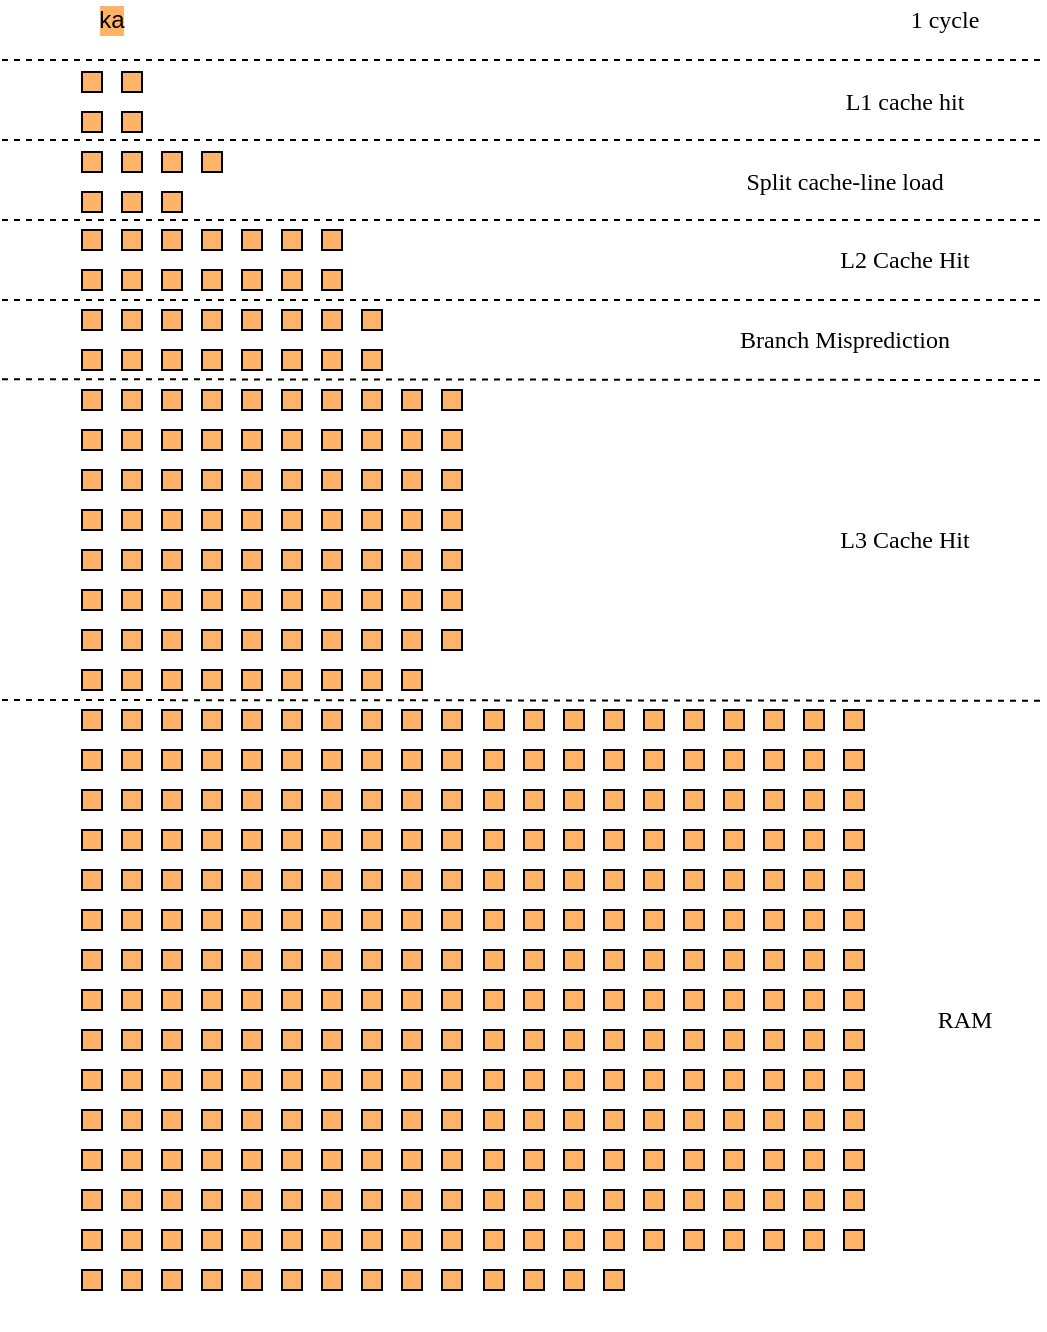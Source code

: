 <mxfile version="13.0.3" type="device"><diagram id="gUXh2xRWnslrbOTbxMdq" name="Page-1"><mxGraphModel dx="2391" dy="1338" grid="1" gridSize="10" guides="1" tooltips="1" connect="1" arrows="1" fold="1" page="1" pageScale="1" pageWidth="850" pageHeight="1100" math="0" shadow="0"><root><mxCell id="0"/><mxCell id="1" parent="0"/><mxCell id="-hdYSkGPw7nEv_ORAsMH-1" value="ka" style="whiteSpace=wrap;html=1;aspect=fixed;labelBackgroundColor=#FFB366;fillColor=#FFB366;" vertex="1" parent="1"><mxGeometry x="170" y="175" width="10" height="10" as="geometry"/></mxCell><mxCell id="-hdYSkGPw7nEv_ORAsMH-2" value="1 cycle" style="text;html=1;align=center;verticalAlign=middle;resizable=0;points=[];autosize=1;fontFamily=Cascadia Code;rotation=0;" vertex="1" parent="1"><mxGeometry x="561.0" y="170" width="60" height="20" as="geometry"/></mxCell><mxCell id="-hdYSkGPw7nEv_ORAsMH-7" value="L1 cache hit" style="text;html=1;align=center;verticalAlign=middle;resizable=0;points=[];autosize=1;fontFamily=Cascadia Code;rotation=0;" vertex="1" parent="1"><mxGeometry x="521.0" y="211" width="100" height="20" as="geometry"/></mxCell><mxCell id="-hdYSkGPw7nEv_ORAsMH-16" value="Split cache-line load" style="text;html=1;align=center;verticalAlign=middle;resizable=0;points=[];autosize=1;fontFamily=Cascadia Code;rotation=0;" vertex="1" parent="1"><mxGeometry x="461.0" y="251" width="160" height="20" as="geometry"/></mxCell><mxCell id="-hdYSkGPw7nEv_ORAsMH-31" value="L2 Cache Hit" style="text;html=1;align=center;verticalAlign=middle;resizable=0;points=[];autosize=1;fontFamily=Cascadia Code;rotation=0;" vertex="1" parent="1"><mxGeometry x="521.0" y="290" width="100" height="20" as="geometry"/></mxCell><mxCell id="-hdYSkGPw7nEv_ORAsMH-32" value="" style="whiteSpace=wrap;html=1;aspect=fixed;labelBackgroundColor=#FFB366;fillColor=#FFB366;" vertex="1" parent="1"><mxGeometry x="160" y="325" width="10" height="10" as="geometry"/></mxCell><mxCell id="-hdYSkGPw7nEv_ORAsMH-33" value="" style="whiteSpace=wrap;html=1;aspect=fixed;labelBackgroundColor=#FFB366;fillColor=#FFB366;" vertex="1" parent="1"><mxGeometry x="180" y="325" width="10" height="10" as="geometry"/></mxCell><mxCell id="-hdYSkGPw7nEv_ORAsMH-34" value="" style="whiteSpace=wrap;html=1;aspect=fixed;labelBackgroundColor=#FFB366;fillColor=#FFB366;" vertex="1" parent="1"><mxGeometry x="160" y="345" width="10" height="10" as="geometry"/></mxCell><mxCell id="-hdYSkGPw7nEv_ORAsMH-35" value="" style="whiteSpace=wrap;html=1;aspect=fixed;labelBackgroundColor=#FFB366;fillColor=#FFB366;" vertex="1" parent="1"><mxGeometry x="180" y="345" width="10" height="10" as="geometry"/></mxCell><mxCell id="-hdYSkGPw7nEv_ORAsMH-36" value="" style="whiteSpace=wrap;html=1;aspect=fixed;labelBackgroundColor=#FFB366;fillColor=#FFB366;" vertex="1" parent="1"><mxGeometry x="200" y="325" width="10" height="10" as="geometry"/></mxCell><mxCell id="-hdYSkGPw7nEv_ORAsMH-37" value="" style="whiteSpace=wrap;html=1;aspect=fixed;labelBackgroundColor=#FFB366;fillColor=#FFB366;" vertex="1" parent="1"><mxGeometry x="220" y="325" width="10" height="10" as="geometry"/></mxCell><mxCell id="-hdYSkGPw7nEv_ORAsMH-38" value="" style="whiteSpace=wrap;html=1;aspect=fixed;labelBackgroundColor=#FFB366;fillColor=#FFB366;" vertex="1" parent="1"><mxGeometry x="200" y="345" width="10" height="10" as="geometry"/></mxCell><mxCell id="-hdYSkGPw7nEv_ORAsMH-39" value="" style="whiteSpace=wrap;html=1;aspect=fixed;labelBackgroundColor=#FFB366;fillColor=#FFB366;" vertex="1" parent="1"><mxGeometry x="240" y="325" width="10" height="10" as="geometry"/></mxCell><mxCell id="-hdYSkGPw7nEv_ORAsMH-40" value="" style="whiteSpace=wrap;html=1;aspect=fixed;labelBackgroundColor=#FFB366;fillColor=#FFB366;" vertex="1" parent="1"><mxGeometry x="260" y="325" width="10" height="10" as="geometry"/></mxCell><mxCell id="-hdYSkGPw7nEv_ORAsMH-41" value="" style="whiteSpace=wrap;html=1;aspect=fixed;labelBackgroundColor=#FFB366;fillColor=#FFB366;" vertex="1" parent="1"><mxGeometry x="240" y="345" width="10" height="10" as="geometry"/></mxCell><mxCell id="-hdYSkGPw7nEv_ORAsMH-42" value="" style="whiteSpace=wrap;html=1;aspect=fixed;labelBackgroundColor=#FFB366;fillColor=#FFB366;" vertex="1" parent="1"><mxGeometry x="260" y="345" width="10" height="10" as="geometry"/></mxCell><mxCell id="-hdYSkGPw7nEv_ORAsMH-43" value="" style="whiteSpace=wrap;html=1;aspect=fixed;labelBackgroundColor=#FFB366;fillColor=#FFB366;" vertex="1" parent="1"><mxGeometry x="280" y="325" width="10" height="10" as="geometry"/></mxCell><mxCell id="-hdYSkGPw7nEv_ORAsMH-44" value="" style="whiteSpace=wrap;html=1;aspect=fixed;labelBackgroundColor=#FFB366;fillColor=#FFB366;" vertex="1" parent="1"><mxGeometry x="220" y="345" width="10" height="10" as="geometry"/></mxCell><mxCell id="-hdYSkGPw7nEv_ORAsMH-45" value="" style="whiteSpace=wrap;html=1;aspect=fixed;labelBackgroundColor=#FFB366;fillColor=#FFB366;" vertex="1" parent="1"><mxGeometry x="280" y="345" width="10" height="10" as="geometry"/></mxCell><mxCell id="-hdYSkGPw7nEv_ORAsMH-46" value="" style="whiteSpace=wrap;html=1;aspect=fixed;labelBackgroundColor=#FFB366;fillColor=#FFB366;" vertex="1" parent="1"><mxGeometry x="300" y="325" width="10" height="10" as="geometry"/></mxCell><mxCell id="-hdYSkGPw7nEv_ORAsMH-47" value="" style="whiteSpace=wrap;html=1;aspect=fixed;labelBackgroundColor=#FFB366;fillColor=#FFB366;" vertex="1" parent="1"><mxGeometry x="300" y="345" width="10" height="10" as="geometry"/></mxCell><mxCell id="-hdYSkGPw7nEv_ORAsMH-48" value="" style="endArrow=none;dashed=1;html=1;" edge="1" parent="1"><mxGeometry width="50" height="50" relative="1" as="geometry"><mxPoint x="120" y="200" as="sourcePoint"/><mxPoint x="640" y="200" as="targetPoint"/></mxGeometry></mxCell><mxCell id="-hdYSkGPw7nEv_ORAsMH-49" value="" style="endArrow=none;dashed=1;html=1;" edge="1" parent="1"><mxGeometry width="50" height="50" relative="1" as="geometry"><mxPoint x="120" y="240" as="sourcePoint"/><mxPoint x="640" y="240" as="targetPoint"/></mxGeometry></mxCell><mxCell id="-hdYSkGPw7nEv_ORAsMH-50" value="" style="endArrow=none;dashed=1;html=1;" edge="1" parent="1"><mxGeometry width="50" height="50" relative="1" as="geometry"><mxPoint x="120" y="280" as="sourcePoint"/><mxPoint x="640" y="280" as="targetPoint"/></mxGeometry></mxCell><mxCell id="-hdYSkGPw7nEv_ORAsMH-51" value="" style="endArrow=none;dashed=1;html=1;" edge="1" parent="1"><mxGeometry width="50" height="50" relative="1" as="geometry"><mxPoint x="120" y="320" as="sourcePoint"/><mxPoint x="640" y="320" as="targetPoint"/></mxGeometry></mxCell><mxCell id="-hdYSkGPw7nEv_ORAsMH-52" value="" style="group" vertex="1" connectable="0" parent="1"><mxGeometry x="160" y="285" width="130" height="30" as="geometry"/></mxCell><mxCell id="-hdYSkGPw7nEv_ORAsMH-17" value="" style="whiteSpace=wrap;html=1;aspect=fixed;labelBackgroundColor=#FFB366;fillColor=#FFB366;" vertex="1" parent="-hdYSkGPw7nEv_ORAsMH-52"><mxGeometry width="10" height="10" as="geometry"/></mxCell><mxCell id="-hdYSkGPw7nEv_ORAsMH-18" value="" style="whiteSpace=wrap;html=1;aspect=fixed;labelBackgroundColor=#FFB366;fillColor=#FFB366;" vertex="1" parent="-hdYSkGPw7nEv_ORAsMH-52"><mxGeometry x="20" width="10" height="10" as="geometry"/></mxCell><mxCell id="-hdYSkGPw7nEv_ORAsMH-19" value="" style="whiteSpace=wrap;html=1;aspect=fixed;labelBackgroundColor=#FFB366;fillColor=#FFB366;" vertex="1" parent="-hdYSkGPw7nEv_ORAsMH-52"><mxGeometry y="20" width="10" height="10" as="geometry"/></mxCell><mxCell id="-hdYSkGPw7nEv_ORAsMH-20" value="" style="whiteSpace=wrap;html=1;aspect=fixed;labelBackgroundColor=#FFB366;fillColor=#FFB366;" vertex="1" parent="-hdYSkGPw7nEv_ORAsMH-52"><mxGeometry x="20" y="20" width="10" height="10" as="geometry"/></mxCell><mxCell id="-hdYSkGPw7nEv_ORAsMH-21" value="" style="whiteSpace=wrap;html=1;aspect=fixed;labelBackgroundColor=#FFB366;fillColor=#FFB366;" vertex="1" parent="-hdYSkGPw7nEv_ORAsMH-52"><mxGeometry x="40" width="10" height="10" as="geometry"/></mxCell><mxCell id="-hdYSkGPw7nEv_ORAsMH-22" value="" style="whiteSpace=wrap;html=1;aspect=fixed;labelBackgroundColor=#FFB366;fillColor=#FFB366;" vertex="1" parent="-hdYSkGPw7nEv_ORAsMH-52"><mxGeometry x="60" width="10" height="10" as="geometry"/></mxCell><mxCell id="-hdYSkGPw7nEv_ORAsMH-23" value="" style="whiteSpace=wrap;html=1;aspect=fixed;labelBackgroundColor=#FFB366;fillColor=#FFB366;" vertex="1" parent="-hdYSkGPw7nEv_ORAsMH-52"><mxGeometry x="40" y="20" width="10" height="10" as="geometry"/></mxCell><mxCell id="-hdYSkGPw7nEv_ORAsMH-24" value="" style="whiteSpace=wrap;html=1;aspect=fixed;labelBackgroundColor=#FFB366;fillColor=#FFB366;" vertex="1" parent="-hdYSkGPw7nEv_ORAsMH-52"><mxGeometry x="80" width="10" height="10" as="geometry"/></mxCell><mxCell id="-hdYSkGPw7nEv_ORAsMH-25" value="" style="whiteSpace=wrap;html=1;aspect=fixed;labelBackgroundColor=#FFB366;fillColor=#FFB366;" vertex="1" parent="-hdYSkGPw7nEv_ORAsMH-52"><mxGeometry x="100" width="10" height="10" as="geometry"/></mxCell><mxCell id="-hdYSkGPw7nEv_ORAsMH-26" value="" style="whiteSpace=wrap;html=1;aspect=fixed;labelBackgroundColor=#FFB366;fillColor=#FFB366;" vertex="1" parent="-hdYSkGPw7nEv_ORAsMH-52"><mxGeometry x="80" y="20" width="10" height="10" as="geometry"/></mxCell><mxCell id="-hdYSkGPw7nEv_ORAsMH-27" value="" style="whiteSpace=wrap;html=1;aspect=fixed;labelBackgroundColor=#FFB366;fillColor=#FFB366;" vertex="1" parent="-hdYSkGPw7nEv_ORAsMH-52"><mxGeometry x="100" y="20" width="10" height="10" as="geometry"/></mxCell><mxCell id="-hdYSkGPw7nEv_ORAsMH-28" value="" style="whiteSpace=wrap;html=1;aspect=fixed;labelBackgroundColor=#FFB366;fillColor=#FFB366;" vertex="1" parent="-hdYSkGPw7nEv_ORAsMH-52"><mxGeometry x="120" width="10" height="10" as="geometry"/></mxCell><mxCell id="-hdYSkGPw7nEv_ORAsMH-29" value="" style="whiteSpace=wrap;html=1;aspect=fixed;labelBackgroundColor=#FFB366;fillColor=#FFB366;" vertex="1" parent="-hdYSkGPw7nEv_ORAsMH-52"><mxGeometry x="60" y="20" width="10" height="10" as="geometry"/></mxCell><mxCell id="-hdYSkGPw7nEv_ORAsMH-30" value="" style="whiteSpace=wrap;html=1;aspect=fixed;labelBackgroundColor=#FFB366;fillColor=#FFB366;" vertex="1" parent="-hdYSkGPw7nEv_ORAsMH-52"><mxGeometry x="120" y="20" width="10" height="10" as="geometry"/></mxCell><mxCell id="-hdYSkGPw7nEv_ORAsMH-53" value="" style="group" vertex="1" connectable="0" parent="1"><mxGeometry x="160" y="246" width="70" height="30" as="geometry"/></mxCell><mxCell id="-hdYSkGPw7nEv_ORAsMH-8" value="" style="whiteSpace=wrap;html=1;aspect=fixed;labelBackgroundColor=#FFB366;fillColor=#FFB366;" vertex="1" parent="-hdYSkGPw7nEv_ORAsMH-53"><mxGeometry width="10" height="10" as="geometry"/></mxCell><mxCell id="-hdYSkGPw7nEv_ORAsMH-9" value="" style="whiteSpace=wrap;html=1;aspect=fixed;labelBackgroundColor=#FFB366;fillColor=#FFB366;" vertex="1" parent="-hdYSkGPw7nEv_ORAsMH-53"><mxGeometry x="20" width="10" height="10" as="geometry"/></mxCell><mxCell id="-hdYSkGPw7nEv_ORAsMH-10" value="" style="whiteSpace=wrap;html=1;aspect=fixed;labelBackgroundColor=#FFB366;fillColor=#FFB366;" vertex="1" parent="-hdYSkGPw7nEv_ORAsMH-53"><mxGeometry y="20" width="10" height="10" as="geometry"/></mxCell><mxCell id="-hdYSkGPw7nEv_ORAsMH-11" value="" style="whiteSpace=wrap;html=1;aspect=fixed;labelBackgroundColor=#FFB366;fillColor=#FFB366;" vertex="1" parent="-hdYSkGPw7nEv_ORAsMH-53"><mxGeometry x="20" y="20" width="10" height="10" as="geometry"/></mxCell><mxCell id="-hdYSkGPw7nEv_ORAsMH-12" value="" style="whiteSpace=wrap;html=1;aspect=fixed;labelBackgroundColor=#FFB366;fillColor=#FFB366;" vertex="1" parent="-hdYSkGPw7nEv_ORAsMH-53"><mxGeometry x="40" width="10" height="10" as="geometry"/></mxCell><mxCell id="-hdYSkGPw7nEv_ORAsMH-13" value="" style="whiteSpace=wrap;html=1;aspect=fixed;labelBackgroundColor=#FFB366;fillColor=#FFB366;" vertex="1" parent="-hdYSkGPw7nEv_ORAsMH-53"><mxGeometry x="60" width="10" height="10" as="geometry"/></mxCell><mxCell id="-hdYSkGPw7nEv_ORAsMH-14" value="" style="whiteSpace=wrap;html=1;aspect=fixed;labelBackgroundColor=#FFB366;fillColor=#FFB366;" vertex="1" parent="-hdYSkGPw7nEv_ORAsMH-53"><mxGeometry x="40" y="20" width="10" height="10" as="geometry"/></mxCell><mxCell id="-hdYSkGPw7nEv_ORAsMH-54" value="" style="group" vertex="1" connectable="0" parent="1"><mxGeometry x="160" y="206" width="30" height="30" as="geometry"/></mxCell><mxCell id="-hdYSkGPw7nEv_ORAsMH-3" value="" style="whiteSpace=wrap;html=1;aspect=fixed;labelBackgroundColor=#FFB366;fillColor=#FFB366;" vertex="1" parent="-hdYSkGPw7nEv_ORAsMH-54"><mxGeometry width="10" height="10" as="geometry"/></mxCell><mxCell id="-hdYSkGPw7nEv_ORAsMH-4" value="" style="whiteSpace=wrap;html=1;aspect=fixed;labelBackgroundColor=#FFB366;fillColor=#FFB366;" vertex="1" parent="-hdYSkGPw7nEv_ORAsMH-54"><mxGeometry x="20" width="10" height="10" as="geometry"/></mxCell><mxCell id="-hdYSkGPw7nEv_ORAsMH-5" value="" style="whiteSpace=wrap;html=1;aspect=fixed;labelBackgroundColor=#FFB366;fillColor=#FFB366;" vertex="1" parent="-hdYSkGPw7nEv_ORAsMH-54"><mxGeometry y="20" width="10" height="10" as="geometry"/></mxCell><mxCell id="-hdYSkGPw7nEv_ORAsMH-6" value="" style="whiteSpace=wrap;html=1;aspect=fixed;labelBackgroundColor=#FFB366;fillColor=#FFB366;" vertex="1" parent="-hdYSkGPw7nEv_ORAsMH-54"><mxGeometry x="20" y="20" width="10" height="10" as="geometry"/></mxCell><mxCell id="-hdYSkGPw7nEv_ORAsMH-55" value="Branch Misprediction" style="text;html=1;align=center;verticalAlign=middle;resizable=0;points=[];autosize=1;fontFamily=Cascadia Code;rotation=0;" vertex="1" parent="1"><mxGeometry x="461.0" y="330" width="160" height="20" as="geometry"/></mxCell><mxCell id="-hdYSkGPw7nEv_ORAsMH-136" value="" style="endArrow=none;dashed=1;html=1;" edge="1" parent="1"><mxGeometry width="50" height="50" relative="1" as="geometry"><mxPoint x="120" y="359.6" as="sourcePoint"/><mxPoint x="640" y="360" as="targetPoint"/></mxGeometry></mxCell><mxCell id="-hdYSkGPw7nEv_ORAsMH-137" value="" style="group" vertex="1" connectable="0" parent="1"><mxGeometry x="160" y="365" width="190" height="150" as="geometry"/></mxCell><mxCell id="-hdYSkGPw7nEv_ORAsMH-56" value="" style="whiteSpace=wrap;html=1;aspect=fixed;labelBackgroundColor=#FFB366;fillColor=#FFB366;" vertex="1" parent="-hdYSkGPw7nEv_ORAsMH-137"><mxGeometry width="10" height="10" as="geometry"/></mxCell><mxCell id="-hdYSkGPw7nEv_ORAsMH-57" value="" style="whiteSpace=wrap;html=1;aspect=fixed;labelBackgroundColor=#FFB366;fillColor=#FFB366;" vertex="1" parent="-hdYSkGPw7nEv_ORAsMH-137"><mxGeometry x="20" width="10" height="10" as="geometry"/></mxCell><mxCell id="-hdYSkGPw7nEv_ORAsMH-58" value="" style="whiteSpace=wrap;html=1;aspect=fixed;labelBackgroundColor=#FFB366;fillColor=#FFB366;" vertex="1" parent="-hdYSkGPw7nEv_ORAsMH-137"><mxGeometry y="20" width="10" height="10" as="geometry"/></mxCell><mxCell id="-hdYSkGPw7nEv_ORAsMH-59" value="" style="whiteSpace=wrap;html=1;aspect=fixed;labelBackgroundColor=#FFB366;fillColor=#FFB366;" vertex="1" parent="-hdYSkGPw7nEv_ORAsMH-137"><mxGeometry x="20" y="20" width="10" height="10" as="geometry"/></mxCell><mxCell id="-hdYSkGPw7nEv_ORAsMH-60" value="" style="whiteSpace=wrap;html=1;aspect=fixed;labelBackgroundColor=#FFB366;fillColor=#FFB366;" vertex="1" parent="-hdYSkGPw7nEv_ORAsMH-137"><mxGeometry x="40" width="10" height="10" as="geometry"/></mxCell><mxCell id="-hdYSkGPw7nEv_ORAsMH-61" value="" style="whiteSpace=wrap;html=1;aspect=fixed;labelBackgroundColor=#FFB366;fillColor=#FFB366;" vertex="1" parent="-hdYSkGPw7nEv_ORAsMH-137"><mxGeometry x="60" width="10" height="10" as="geometry"/></mxCell><mxCell id="-hdYSkGPw7nEv_ORAsMH-62" value="" style="whiteSpace=wrap;html=1;aspect=fixed;labelBackgroundColor=#FFB366;fillColor=#FFB366;" vertex="1" parent="-hdYSkGPw7nEv_ORAsMH-137"><mxGeometry x="40" y="20" width="10" height="10" as="geometry"/></mxCell><mxCell id="-hdYSkGPw7nEv_ORAsMH-63" value="" style="whiteSpace=wrap;html=1;aspect=fixed;labelBackgroundColor=#FFB366;fillColor=#FFB366;" vertex="1" parent="-hdYSkGPw7nEv_ORAsMH-137"><mxGeometry x="80" width="10" height="10" as="geometry"/></mxCell><mxCell id="-hdYSkGPw7nEv_ORAsMH-64" value="" style="whiteSpace=wrap;html=1;aspect=fixed;labelBackgroundColor=#FFB366;fillColor=#FFB366;" vertex="1" parent="-hdYSkGPw7nEv_ORAsMH-137"><mxGeometry x="100" width="10" height="10" as="geometry"/></mxCell><mxCell id="-hdYSkGPw7nEv_ORAsMH-65" value="" style="whiteSpace=wrap;html=1;aspect=fixed;labelBackgroundColor=#FFB366;fillColor=#FFB366;" vertex="1" parent="-hdYSkGPw7nEv_ORAsMH-137"><mxGeometry x="80" y="20" width="10" height="10" as="geometry"/></mxCell><mxCell id="-hdYSkGPw7nEv_ORAsMH-66" value="" style="whiteSpace=wrap;html=1;aspect=fixed;labelBackgroundColor=#FFB366;fillColor=#FFB366;" vertex="1" parent="-hdYSkGPw7nEv_ORAsMH-137"><mxGeometry x="100" y="20" width="10" height="10" as="geometry"/></mxCell><mxCell id="-hdYSkGPw7nEv_ORAsMH-67" value="" style="whiteSpace=wrap;html=1;aspect=fixed;labelBackgroundColor=#FFB366;fillColor=#FFB366;" vertex="1" parent="-hdYSkGPw7nEv_ORAsMH-137"><mxGeometry x="120" width="10" height="10" as="geometry"/></mxCell><mxCell id="-hdYSkGPw7nEv_ORAsMH-68" value="" style="whiteSpace=wrap;html=1;aspect=fixed;labelBackgroundColor=#FFB366;fillColor=#FFB366;" vertex="1" parent="-hdYSkGPw7nEv_ORAsMH-137"><mxGeometry x="60" y="20" width="10" height="10" as="geometry"/></mxCell><mxCell id="-hdYSkGPw7nEv_ORAsMH-69" value="" style="whiteSpace=wrap;html=1;aspect=fixed;labelBackgroundColor=#FFB366;fillColor=#FFB366;" vertex="1" parent="-hdYSkGPw7nEv_ORAsMH-137"><mxGeometry x="120" y="20" width="10" height="10" as="geometry"/></mxCell><mxCell id="-hdYSkGPw7nEv_ORAsMH-70" value="" style="whiteSpace=wrap;html=1;aspect=fixed;labelBackgroundColor=#FFB366;fillColor=#FFB366;" vertex="1" parent="-hdYSkGPw7nEv_ORAsMH-137"><mxGeometry x="140" width="10" height="10" as="geometry"/></mxCell><mxCell id="-hdYSkGPw7nEv_ORAsMH-71" value="" style="whiteSpace=wrap;html=1;aspect=fixed;labelBackgroundColor=#FFB366;fillColor=#FFB366;" vertex="1" parent="-hdYSkGPw7nEv_ORAsMH-137"><mxGeometry x="140" y="20" width="10" height="10" as="geometry"/></mxCell><mxCell id="-hdYSkGPw7nEv_ORAsMH-72" value="" style="whiteSpace=wrap;html=1;aspect=fixed;labelBackgroundColor=#FFB366;fillColor=#FFB366;" vertex="1" parent="-hdYSkGPw7nEv_ORAsMH-137"><mxGeometry x="160" width="10" height="10" as="geometry"/></mxCell><mxCell id="-hdYSkGPw7nEv_ORAsMH-73" value="" style="whiteSpace=wrap;html=1;aspect=fixed;labelBackgroundColor=#FFB366;fillColor=#FFB366;" vertex="1" parent="-hdYSkGPw7nEv_ORAsMH-137"><mxGeometry x="160" y="20" width="10" height="10" as="geometry"/></mxCell><mxCell id="-hdYSkGPw7nEv_ORAsMH-74" value="" style="whiteSpace=wrap;html=1;aspect=fixed;labelBackgroundColor=#FFB366;fillColor=#FFB366;" vertex="1" parent="-hdYSkGPw7nEv_ORAsMH-137"><mxGeometry x="180" width="10" height="10" as="geometry"/></mxCell><mxCell id="-hdYSkGPw7nEv_ORAsMH-75" value="" style="whiteSpace=wrap;html=1;aspect=fixed;labelBackgroundColor=#FFB366;fillColor=#FFB366;" vertex="1" parent="-hdYSkGPw7nEv_ORAsMH-137"><mxGeometry x="180" y="20" width="10" height="10" as="geometry"/></mxCell><mxCell id="-hdYSkGPw7nEv_ORAsMH-76" value="" style="whiteSpace=wrap;html=1;aspect=fixed;labelBackgroundColor=#FFB366;fillColor=#FFB366;" vertex="1" parent="-hdYSkGPw7nEv_ORAsMH-137"><mxGeometry y="40" width="10" height="10" as="geometry"/></mxCell><mxCell id="-hdYSkGPw7nEv_ORAsMH-77" value="" style="whiteSpace=wrap;html=1;aspect=fixed;labelBackgroundColor=#FFB366;fillColor=#FFB366;" vertex="1" parent="-hdYSkGPw7nEv_ORAsMH-137"><mxGeometry x="20" y="40" width="10" height="10" as="geometry"/></mxCell><mxCell id="-hdYSkGPw7nEv_ORAsMH-78" value="" style="whiteSpace=wrap;html=1;aspect=fixed;labelBackgroundColor=#FFB366;fillColor=#FFB366;" vertex="1" parent="-hdYSkGPw7nEv_ORAsMH-137"><mxGeometry y="60" width="10" height="10" as="geometry"/></mxCell><mxCell id="-hdYSkGPw7nEv_ORAsMH-79" value="" style="whiteSpace=wrap;html=1;aspect=fixed;labelBackgroundColor=#FFB366;fillColor=#FFB366;" vertex="1" parent="-hdYSkGPw7nEv_ORAsMH-137"><mxGeometry x="20" y="60" width="10" height="10" as="geometry"/></mxCell><mxCell id="-hdYSkGPw7nEv_ORAsMH-80" value="" style="whiteSpace=wrap;html=1;aspect=fixed;labelBackgroundColor=#FFB366;fillColor=#FFB366;" vertex="1" parent="-hdYSkGPw7nEv_ORAsMH-137"><mxGeometry x="40" y="40" width="10" height="10" as="geometry"/></mxCell><mxCell id="-hdYSkGPw7nEv_ORAsMH-81" value="" style="whiteSpace=wrap;html=1;aspect=fixed;labelBackgroundColor=#FFB366;fillColor=#FFB366;" vertex="1" parent="-hdYSkGPw7nEv_ORAsMH-137"><mxGeometry x="60" y="40" width="10" height="10" as="geometry"/></mxCell><mxCell id="-hdYSkGPw7nEv_ORAsMH-82" value="" style="whiteSpace=wrap;html=1;aspect=fixed;labelBackgroundColor=#FFB366;fillColor=#FFB366;" vertex="1" parent="-hdYSkGPw7nEv_ORAsMH-137"><mxGeometry x="40" y="60" width="10" height="10" as="geometry"/></mxCell><mxCell id="-hdYSkGPw7nEv_ORAsMH-83" value="" style="whiteSpace=wrap;html=1;aspect=fixed;labelBackgroundColor=#FFB366;fillColor=#FFB366;" vertex="1" parent="-hdYSkGPw7nEv_ORAsMH-137"><mxGeometry x="80" y="40" width="10" height="10" as="geometry"/></mxCell><mxCell id="-hdYSkGPw7nEv_ORAsMH-84" value="" style="whiteSpace=wrap;html=1;aspect=fixed;labelBackgroundColor=#FFB366;fillColor=#FFB366;" vertex="1" parent="-hdYSkGPw7nEv_ORAsMH-137"><mxGeometry x="100" y="40" width="10" height="10" as="geometry"/></mxCell><mxCell id="-hdYSkGPw7nEv_ORAsMH-85" value="" style="whiteSpace=wrap;html=1;aspect=fixed;labelBackgroundColor=#FFB366;fillColor=#FFB366;" vertex="1" parent="-hdYSkGPw7nEv_ORAsMH-137"><mxGeometry x="80" y="60" width="10" height="10" as="geometry"/></mxCell><mxCell id="-hdYSkGPw7nEv_ORAsMH-86" value="" style="whiteSpace=wrap;html=1;aspect=fixed;labelBackgroundColor=#FFB366;fillColor=#FFB366;" vertex="1" parent="-hdYSkGPw7nEv_ORAsMH-137"><mxGeometry x="100" y="60" width="10" height="10" as="geometry"/></mxCell><mxCell id="-hdYSkGPw7nEv_ORAsMH-87" value="" style="whiteSpace=wrap;html=1;aspect=fixed;labelBackgroundColor=#FFB366;fillColor=#FFB366;" vertex="1" parent="-hdYSkGPw7nEv_ORAsMH-137"><mxGeometry x="120" y="40" width="10" height="10" as="geometry"/></mxCell><mxCell id="-hdYSkGPw7nEv_ORAsMH-88" value="" style="whiteSpace=wrap;html=1;aspect=fixed;labelBackgroundColor=#FFB366;fillColor=#FFB366;" vertex="1" parent="-hdYSkGPw7nEv_ORAsMH-137"><mxGeometry x="60" y="60" width="10" height="10" as="geometry"/></mxCell><mxCell id="-hdYSkGPw7nEv_ORAsMH-89" value="" style="whiteSpace=wrap;html=1;aspect=fixed;labelBackgroundColor=#FFB366;fillColor=#FFB366;" vertex="1" parent="-hdYSkGPw7nEv_ORAsMH-137"><mxGeometry x="120" y="60" width="10" height="10" as="geometry"/></mxCell><mxCell id="-hdYSkGPw7nEv_ORAsMH-90" value="" style="whiteSpace=wrap;html=1;aspect=fixed;labelBackgroundColor=#FFB366;fillColor=#FFB366;" vertex="1" parent="-hdYSkGPw7nEv_ORAsMH-137"><mxGeometry x="140" y="40" width="10" height="10" as="geometry"/></mxCell><mxCell id="-hdYSkGPw7nEv_ORAsMH-91" value="" style="whiteSpace=wrap;html=1;aspect=fixed;labelBackgroundColor=#FFB366;fillColor=#FFB366;" vertex="1" parent="-hdYSkGPw7nEv_ORAsMH-137"><mxGeometry x="140" y="60" width="10" height="10" as="geometry"/></mxCell><mxCell id="-hdYSkGPw7nEv_ORAsMH-92" value="" style="whiteSpace=wrap;html=1;aspect=fixed;labelBackgroundColor=#FFB366;fillColor=#FFB366;" vertex="1" parent="-hdYSkGPw7nEv_ORAsMH-137"><mxGeometry x="160" y="40" width="10" height="10" as="geometry"/></mxCell><mxCell id="-hdYSkGPw7nEv_ORAsMH-93" value="" style="whiteSpace=wrap;html=1;aspect=fixed;labelBackgroundColor=#FFB366;fillColor=#FFB366;" vertex="1" parent="-hdYSkGPw7nEv_ORAsMH-137"><mxGeometry x="160" y="60" width="10" height="10" as="geometry"/></mxCell><mxCell id="-hdYSkGPw7nEv_ORAsMH-94" value="" style="whiteSpace=wrap;html=1;aspect=fixed;labelBackgroundColor=#FFB366;fillColor=#FFB366;" vertex="1" parent="-hdYSkGPw7nEv_ORAsMH-137"><mxGeometry x="180" y="40" width="10" height="10" as="geometry"/></mxCell><mxCell id="-hdYSkGPw7nEv_ORAsMH-95" value="" style="whiteSpace=wrap;html=1;aspect=fixed;labelBackgroundColor=#FFB366;fillColor=#FFB366;" vertex="1" parent="-hdYSkGPw7nEv_ORAsMH-137"><mxGeometry x="180" y="60" width="10" height="10" as="geometry"/></mxCell><mxCell id="-hdYSkGPw7nEv_ORAsMH-96" value="" style="whiteSpace=wrap;html=1;aspect=fixed;labelBackgroundColor=#FFB366;fillColor=#FFB366;" vertex="1" parent="-hdYSkGPw7nEv_ORAsMH-137"><mxGeometry y="80" width="10" height="10" as="geometry"/></mxCell><mxCell id="-hdYSkGPw7nEv_ORAsMH-97" value="" style="whiteSpace=wrap;html=1;aspect=fixed;labelBackgroundColor=#FFB366;fillColor=#FFB366;" vertex="1" parent="-hdYSkGPw7nEv_ORAsMH-137"><mxGeometry x="20" y="80" width="10" height="10" as="geometry"/></mxCell><mxCell id="-hdYSkGPw7nEv_ORAsMH-98" value="" style="whiteSpace=wrap;html=1;aspect=fixed;labelBackgroundColor=#FFB366;fillColor=#FFB366;" vertex="1" parent="-hdYSkGPw7nEv_ORAsMH-137"><mxGeometry y="100" width="10" height="10" as="geometry"/></mxCell><mxCell id="-hdYSkGPw7nEv_ORAsMH-99" value="" style="whiteSpace=wrap;html=1;aspect=fixed;labelBackgroundColor=#FFB366;fillColor=#FFB366;" vertex="1" parent="-hdYSkGPw7nEv_ORAsMH-137"><mxGeometry x="20" y="100" width="10" height="10" as="geometry"/></mxCell><mxCell id="-hdYSkGPw7nEv_ORAsMH-100" value="" style="whiteSpace=wrap;html=1;aspect=fixed;labelBackgroundColor=#FFB366;fillColor=#FFB366;" vertex="1" parent="-hdYSkGPw7nEv_ORAsMH-137"><mxGeometry x="40" y="80" width="10" height="10" as="geometry"/></mxCell><mxCell id="-hdYSkGPw7nEv_ORAsMH-101" value="" style="whiteSpace=wrap;html=1;aspect=fixed;labelBackgroundColor=#FFB366;fillColor=#FFB366;" vertex="1" parent="-hdYSkGPw7nEv_ORAsMH-137"><mxGeometry x="60" y="80" width="10" height="10" as="geometry"/></mxCell><mxCell id="-hdYSkGPw7nEv_ORAsMH-102" value="" style="whiteSpace=wrap;html=1;aspect=fixed;labelBackgroundColor=#FFB366;fillColor=#FFB366;" vertex="1" parent="-hdYSkGPw7nEv_ORAsMH-137"><mxGeometry x="40" y="100" width="10" height="10" as="geometry"/></mxCell><mxCell id="-hdYSkGPw7nEv_ORAsMH-103" value="" style="whiteSpace=wrap;html=1;aspect=fixed;labelBackgroundColor=#FFB366;fillColor=#FFB366;" vertex="1" parent="-hdYSkGPw7nEv_ORAsMH-137"><mxGeometry x="80" y="80" width="10" height="10" as="geometry"/></mxCell><mxCell id="-hdYSkGPw7nEv_ORAsMH-104" value="" style="whiteSpace=wrap;html=1;aspect=fixed;labelBackgroundColor=#FFB366;fillColor=#FFB366;" vertex="1" parent="-hdYSkGPw7nEv_ORAsMH-137"><mxGeometry x="100" y="80" width="10" height="10" as="geometry"/></mxCell><mxCell id="-hdYSkGPw7nEv_ORAsMH-105" value="" style="whiteSpace=wrap;html=1;aspect=fixed;labelBackgroundColor=#FFB366;fillColor=#FFB366;" vertex="1" parent="-hdYSkGPw7nEv_ORAsMH-137"><mxGeometry x="80" y="100" width="10" height="10" as="geometry"/></mxCell><mxCell id="-hdYSkGPw7nEv_ORAsMH-106" value="" style="whiteSpace=wrap;html=1;aspect=fixed;labelBackgroundColor=#FFB366;fillColor=#FFB366;" vertex="1" parent="-hdYSkGPw7nEv_ORAsMH-137"><mxGeometry x="100" y="100" width="10" height="10" as="geometry"/></mxCell><mxCell id="-hdYSkGPw7nEv_ORAsMH-107" value="" style="whiteSpace=wrap;html=1;aspect=fixed;labelBackgroundColor=#FFB366;fillColor=#FFB366;" vertex="1" parent="-hdYSkGPw7nEv_ORAsMH-137"><mxGeometry x="120" y="80" width="10" height="10" as="geometry"/></mxCell><mxCell id="-hdYSkGPw7nEv_ORAsMH-108" value="" style="whiteSpace=wrap;html=1;aspect=fixed;labelBackgroundColor=#FFB366;fillColor=#FFB366;" vertex="1" parent="-hdYSkGPw7nEv_ORAsMH-137"><mxGeometry x="60" y="100" width="10" height="10" as="geometry"/></mxCell><mxCell id="-hdYSkGPw7nEv_ORAsMH-109" value="" style="whiteSpace=wrap;html=1;aspect=fixed;labelBackgroundColor=#FFB366;fillColor=#FFB366;" vertex="1" parent="-hdYSkGPw7nEv_ORAsMH-137"><mxGeometry x="120" y="100" width="10" height="10" as="geometry"/></mxCell><mxCell id="-hdYSkGPw7nEv_ORAsMH-110" value="" style="whiteSpace=wrap;html=1;aspect=fixed;labelBackgroundColor=#FFB366;fillColor=#FFB366;" vertex="1" parent="-hdYSkGPw7nEv_ORAsMH-137"><mxGeometry x="140" y="80" width="10" height="10" as="geometry"/></mxCell><mxCell id="-hdYSkGPw7nEv_ORAsMH-111" value="" style="whiteSpace=wrap;html=1;aspect=fixed;labelBackgroundColor=#FFB366;fillColor=#FFB366;" vertex="1" parent="-hdYSkGPw7nEv_ORAsMH-137"><mxGeometry x="140" y="100" width="10" height="10" as="geometry"/></mxCell><mxCell id="-hdYSkGPw7nEv_ORAsMH-112" value="" style="whiteSpace=wrap;html=1;aspect=fixed;labelBackgroundColor=#FFB366;fillColor=#FFB366;" vertex="1" parent="-hdYSkGPw7nEv_ORAsMH-137"><mxGeometry x="160" y="80" width="10" height="10" as="geometry"/></mxCell><mxCell id="-hdYSkGPw7nEv_ORAsMH-113" value="" style="whiteSpace=wrap;html=1;aspect=fixed;labelBackgroundColor=#FFB366;fillColor=#FFB366;" vertex="1" parent="-hdYSkGPw7nEv_ORAsMH-137"><mxGeometry x="160" y="100" width="10" height="10" as="geometry"/></mxCell><mxCell id="-hdYSkGPw7nEv_ORAsMH-114" value="" style="whiteSpace=wrap;html=1;aspect=fixed;labelBackgroundColor=#FFB366;fillColor=#FFB366;" vertex="1" parent="-hdYSkGPw7nEv_ORAsMH-137"><mxGeometry x="180" y="80" width="10" height="10" as="geometry"/></mxCell><mxCell id="-hdYSkGPw7nEv_ORAsMH-115" value="" style="whiteSpace=wrap;html=1;aspect=fixed;labelBackgroundColor=#FFB366;fillColor=#FFB366;" vertex="1" parent="-hdYSkGPw7nEv_ORAsMH-137"><mxGeometry x="180" y="100" width="10" height="10" as="geometry"/></mxCell><mxCell id="-hdYSkGPw7nEv_ORAsMH-116" value="" style="whiteSpace=wrap;html=1;aspect=fixed;labelBackgroundColor=#FFB366;fillColor=#FFB366;" vertex="1" parent="-hdYSkGPw7nEv_ORAsMH-137"><mxGeometry y="120" width="10" height="10" as="geometry"/></mxCell><mxCell id="-hdYSkGPw7nEv_ORAsMH-117" value="" style="whiteSpace=wrap;html=1;aspect=fixed;labelBackgroundColor=#FFB366;fillColor=#FFB366;" vertex="1" parent="-hdYSkGPw7nEv_ORAsMH-137"><mxGeometry x="20" y="120" width="10" height="10" as="geometry"/></mxCell><mxCell id="-hdYSkGPw7nEv_ORAsMH-118" value="" style="whiteSpace=wrap;html=1;aspect=fixed;labelBackgroundColor=#FFB366;fillColor=#FFB366;" vertex="1" parent="-hdYSkGPw7nEv_ORAsMH-137"><mxGeometry y="140" width="10" height="10" as="geometry"/></mxCell><mxCell id="-hdYSkGPw7nEv_ORAsMH-119" value="" style="whiteSpace=wrap;html=1;aspect=fixed;labelBackgroundColor=#FFB366;fillColor=#FFB366;" vertex="1" parent="-hdYSkGPw7nEv_ORAsMH-137"><mxGeometry x="20" y="140" width="10" height="10" as="geometry"/></mxCell><mxCell id="-hdYSkGPw7nEv_ORAsMH-120" value="" style="whiteSpace=wrap;html=1;aspect=fixed;labelBackgroundColor=#FFB366;fillColor=#FFB366;" vertex="1" parent="-hdYSkGPw7nEv_ORAsMH-137"><mxGeometry x="40" y="120" width="10" height="10" as="geometry"/></mxCell><mxCell id="-hdYSkGPw7nEv_ORAsMH-121" value="" style="whiteSpace=wrap;html=1;aspect=fixed;labelBackgroundColor=#FFB366;fillColor=#FFB366;" vertex="1" parent="-hdYSkGPw7nEv_ORAsMH-137"><mxGeometry x="60" y="120" width="10" height="10" as="geometry"/></mxCell><mxCell id="-hdYSkGPw7nEv_ORAsMH-122" value="" style="whiteSpace=wrap;html=1;aspect=fixed;labelBackgroundColor=#FFB366;fillColor=#FFB366;" vertex="1" parent="-hdYSkGPw7nEv_ORAsMH-137"><mxGeometry x="40" y="140" width="10" height="10" as="geometry"/></mxCell><mxCell id="-hdYSkGPw7nEv_ORAsMH-123" value="" style="whiteSpace=wrap;html=1;aspect=fixed;labelBackgroundColor=#FFB366;fillColor=#FFB366;" vertex="1" parent="-hdYSkGPw7nEv_ORAsMH-137"><mxGeometry x="80" y="120" width="10" height="10" as="geometry"/></mxCell><mxCell id="-hdYSkGPw7nEv_ORAsMH-124" value="" style="whiteSpace=wrap;html=1;aspect=fixed;labelBackgroundColor=#FFB366;fillColor=#FFB366;" vertex="1" parent="-hdYSkGPw7nEv_ORAsMH-137"><mxGeometry x="100" y="120" width="10" height="10" as="geometry"/></mxCell><mxCell id="-hdYSkGPw7nEv_ORAsMH-125" value="" style="whiteSpace=wrap;html=1;aspect=fixed;labelBackgroundColor=#FFB366;fillColor=#FFB366;" vertex="1" parent="-hdYSkGPw7nEv_ORAsMH-137"><mxGeometry x="80" y="140" width="10" height="10" as="geometry"/></mxCell><mxCell id="-hdYSkGPw7nEv_ORAsMH-126" value="" style="whiteSpace=wrap;html=1;aspect=fixed;labelBackgroundColor=#FFB366;fillColor=#FFB366;" vertex="1" parent="-hdYSkGPw7nEv_ORAsMH-137"><mxGeometry x="100" y="140" width="10" height="10" as="geometry"/></mxCell><mxCell id="-hdYSkGPw7nEv_ORAsMH-127" value="" style="whiteSpace=wrap;html=1;aspect=fixed;labelBackgroundColor=#FFB366;fillColor=#FFB366;" vertex="1" parent="-hdYSkGPw7nEv_ORAsMH-137"><mxGeometry x="120" y="120" width="10" height="10" as="geometry"/></mxCell><mxCell id="-hdYSkGPw7nEv_ORAsMH-128" value="" style="whiteSpace=wrap;html=1;aspect=fixed;labelBackgroundColor=#FFB366;fillColor=#FFB366;" vertex="1" parent="-hdYSkGPw7nEv_ORAsMH-137"><mxGeometry x="60" y="140" width="10" height="10" as="geometry"/></mxCell><mxCell id="-hdYSkGPw7nEv_ORAsMH-129" value="" style="whiteSpace=wrap;html=1;aspect=fixed;labelBackgroundColor=#FFB366;fillColor=#FFB366;" vertex="1" parent="-hdYSkGPw7nEv_ORAsMH-137"><mxGeometry x="120" y="140" width="10" height="10" as="geometry"/></mxCell><mxCell id="-hdYSkGPw7nEv_ORAsMH-130" value="" style="whiteSpace=wrap;html=1;aspect=fixed;labelBackgroundColor=#FFB366;fillColor=#FFB366;" vertex="1" parent="-hdYSkGPw7nEv_ORAsMH-137"><mxGeometry x="140" y="120" width="10" height="10" as="geometry"/></mxCell><mxCell id="-hdYSkGPw7nEv_ORAsMH-131" value="" style="whiteSpace=wrap;html=1;aspect=fixed;labelBackgroundColor=#FFB366;fillColor=#FFB366;" vertex="1" parent="-hdYSkGPw7nEv_ORAsMH-137"><mxGeometry x="140" y="140" width="10" height="10" as="geometry"/></mxCell><mxCell id="-hdYSkGPw7nEv_ORAsMH-132" value="" style="whiteSpace=wrap;html=1;aspect=fixed;labelBackgroundColor=#FFB366;fillColor=#FFB366;" vertex="1" parent="-hdYSkGPw7nEv_ORAsMH-137"><mxGeometry x="160" y="120" width="10" height="10" as="geometry"/></mxCell><mxCell id="-hdYSkGPw7nEv_ORAsMH-133" value="" style="whiteSpace=wrap;html=1;aspect=fixed;labelBackgroundColor=#FFB366;fillColor=#FFB366;" vertex="1" parent="-hdYSkGPw7nEv_ORAsMH-137"><mxGeometry x="160" y="140" width="10" height="10" as="geometry"/></mxCell><mxCell id="-hdYSkGPw7nEv_ORAsMH-134" value="" style="whiteSpace=wrap;html=1;aspect=fixed;labelBackgroundColor=#FFB366;fillColor=#FFB366;" vertex="1" parent="-hdYSkGPw7nEv_ORAsMH-137"><mxGeometry x="180" y="120" width="10" height="10" as="geometry"/></mxCell><mxCell id="-hdYSkGPw7nEv_ORAsMH-138" value="L3 Cache Hit" style="text;html=1;align=center;verticalAlign=middle;resizable=0;points=[];autosize=1;fontFamily=Cascadia Code;rotation=0;" vertex="1" parent="1"><mxGeometry x="521.0" y="430" width="100" height="20" as="geometry"/></mxCell><mxCell id="-hdYSkGPw7nEv_ORAsMH-139" value="" style="endArrow=none;dashed=1;html=1;" edge="1" parent="1"><mxGeometry width="50" height="50" relative="1" as="geometry"><mxPoint x="120" y="520.0" as="sourcePoint"/><mxPoint x="640" y="520.4" as="targetPoint"/></mxGeometry></mxCell><mxCell id="-hdYSkGPw7nEv_ORAsMH-806" value="" style="group" vertex="1" connectable="0" parent="1"><mxGeometry x="160" y="525" width="391" height="310" as="geometry"/></mxCell><mxCell id="-hdYSkGPw7nEv_ORAsMH-140" value="" style="group" vertex="1" connectable="0" parent="-hdYSkGPw7nEv_ORAsMH-806"><mxGeometry width="190" height="150" as="geometry"/></mxCell><mxCell id="-hdYSkGPw7nEv_ORAsMH-141" value="" style="whiteSpace=wrap;html=1;aspect=fixed;labelBackgroundColor=#FFB366;fillColor=#FFB366;" vertex="1" parent="-hdYSkGPw7nEv_ORAsMH-140"><mxGeometry width="10" height="10" as="geometry"/></mxCell><mxCell id="-hdYSkGPw7nEv_ORAsMH-142" value="" style="whiteSpace=wrap;html=1;aspect=fixed;labelBackgroundColor=#FFB366;fillColor=#FFB366;" vertex="1" parent="-hdYSkGPw7nEv_ORAsMH-140"><mxGeometry x="20" width="10" height="10" as="geometry"/></mxCell><mxCell id="-hdYSkGPw7nEv_ORAsMH-143" value="" style="whiteSpace=wrap;html=1;aspect=fixed;labelBackgroundColor=#FFB366;fillColor=#FFB366;" vertex="1" parent="-hdYSkGPw7nEv_ORAsMH-140"><mxGeometry y="20" width="10" height="10" as="geometry"/></mxCell><mxCell id="-hdYSkGPw7nEv_ORAsMH-144" value="" style="whiteSpace=wrap;html=1;aspect=fixed;labelBackgroundColor=#FFB366;fillColor=#FFB366;" vertex="1" parent="-hdYSkGPw7nEv_ORAsMH-140"><mxGeometry x="20" y="20" width="10" height="10" as="geometry"/></mxCell><mxCell id="-hdYSkGPw7nEv_ORAsMH-145" value="" style="whiteSpace=wrap;html=1;aspect=fixed;labelBackgroundColor=#FFB366;fillColor=#FFB366;" vertex="1" parent="-hdYSkGPw7nEv_ORAsMH-140"><mxGeometry x="40" width="10" height="10" as="geometry"/></mxCell><mxCell id="-hdYSkGPw7nEv_ORAsMH-146" value="" style="whiteSpace=wrap;html=1;aspect=fixed;labelBackgroundColor=#FFB366;fillColor=#FFB366;" vertex="1" parent="-hdYSkGPw7nEv_ORAsMH-140"><mxGeometry x="60" width="10" height="10" as="geometry"/></mxCell><mxCell id="-hdYSkGPw7nEv_ORAsMH-147" value="" style="whiteSpace=wrap;html=1;aspect=fixed;labelBackgroundColor=#FFB366;fillColor=#FFB366;" vertex="1" parent="-hdYSkGPw7nEv_ORAsMH-140"><mxGeometry x="40" y="20" width="10" height="10" as="geometry"/></mxCell><mxCell id="-hdYSkGPw7nEv_ORAsMH-148" value="" style="whiteSpace=wrap;html=1;aspect=fixed;labelBackgroundColor=#FFB366;fillColor=#FFB366;" vertex="1" parent="-hdYSkGPw7nEv_ORAsMH-140"><mxGeometry x="80" width="10" height="10" as="geometry"/></mxCell><mxCell id="-hdYSkGPw7nEv_ORAsMH-149" value="" style="whiteSpace=wrap;html=1;aspect=fixed;labelBackgroundColor=#FFB366;fillColor=#FFB366;" vertex="1" parent="-hdYSkGPw7nEv_ORAsMH-140"><mxGeometry x="100" width="10" height="10" as="geometry"/></mxCell><mxCell id="-hdYSkGPw7nEv_ORAsMH-150" value="" style="whiteSpace=wrap;html=1;aspect=fixed;labelBackgroundColor=#FFB366;fillColor=#FFB366;" vertex="1" parent="-hdYSkGPw7nEv_ORAsMH-140"><mxGeometry x="80" y="20" width="10" height="10" as="geometry"/></mxCell><mxCell id="-hdYSkGPw7nEv_ORAsMH-151" value="" style="whiteSpace=wrap;html=1;aspect=fixed;labelBackgroundColor=#FFB366;fillColor=#FFB366;" vertex="1" parent="-hdYSkGPw7nEv_ORAsMH-140"><mxGeometry x="100" y="20" width="10" height="10" as="geometry"/></mxCell><mxCell id="-hdYSkGPw7nEv_ORAsMH-152" value="" style="whiteSpace=wrap;html=1;aspect=fixed;labelBackgroundColor=#FFB366;fillColor=#FFB366;" vertex="1" parent="-hdYSkGPw7nEv_ORAsMH-140"><mxGeometry x="120" width="10" height="10" as="geometry"/></mxCell><mxCell id="-hdYSkGPw7nEv_ORAsMH-153" value="" style="whiteSpace=wrap;html=1;aspect=fixed;labelBackgroundColor=#FFB366;fillColor=#FFB366;" vertex="1" parent="-hdYSkGPw7nEv_ORAsMH-140"><mxGeometry x="60" y="20" width="10" height="10" as="geometry"/></mxCell><mxCell id="-hdYSkGPw7nEv_ORAsMH-154" value="" style="whiteSpace=wrap;html=1;aspect=fixed;labelBackgroundColor=#FFB366;fillColor=#FFB366;" vertex="1" parent="-hdYSkGPw7nEv_ORAsMH-140"><mxGeometry x="120" y="20" width="10" height="10" as="geometry"/></mxCell><mxCell id="-hdYSkGPw7nEv_ORAsMH-155" value="" style="whiteSpace=wrap;html=1;aspect=fixed;labelBackgroundColor=#FFB366;fillColor=#FFB366;" vertex="1" parent="-hdYSkGPw7nEv_ORAsMH-140"><mxGeometry x="140" width="10" height="10" as="geometry"/></mxCell><mxCell id="-hdYSkGPw7nEv_ORAsMH-156" value="" style="whiteSpace=wrap;html=1;aspect=fixed;labelBackgroundColor=#FFB366;fillColor=#FFB366;" vertex="1" parent="-hdYSkGPw7nEv_ORAsMH-140"><mxGeometry x="140" y="20" width="10" height="10" as="geometry"/></mxCell><mxCell id="-hdYSkGPw7nEv_ORAsMH-157" value="" style="whiteSpace=wrap;html=1;aspect=fixed;labelBackgroundColor=#FFB366;fillColor=#FFB366;" vertex="1" parent="-hdYSkGPw7nEv_ORAsMH-140"><mxGeometry x="160" width="10" height="10" as="geometry"/></mxCell><mxCell id="-hdYSkGPw7nEv_ORAsMH-158" value="" style="whiteSpace=wrap;html=1;aspect=fixed;labelBackgroundColor=#FFB366;fillColor=#FFB366;" vertex="1" parent="-hdYSkGPw7nEv_ORAsMH-140"><mxGeometry x="160" y="20" width="10" height="10" as="geometry"/></mxCell><mxCell id="-hdYSkGPw7nEv_ORAsMH-159" value="" style="whiteSpace=wrap;html=1;aspect=fixed;labelBackgroundColor=#FFB366;fillColor=#FFB366;" vertex="1" parent="-hdYSkGPw7nEv_ORAsMH-140"><mxGeometry x="180" width="10" height="10" as="geometry"/></mxCell><mxCell id="-hdYSkGPw7nEv_ORAsMH-160" value="" style="whiteSpace=wrap;html=1;aspect=fixed;labelBackgroundColor=#FFB366;fillColor=#FFB366;" vertex="1" parent="-hdYSkGPw7nEv_ORAsMH-140"><mxGeometry x="180" y="20" width="10" height="10" as="geometry"/></mxCell><mxCell id="-hdYSkGPw7nEv_ORAsMH-161" value="" style="whiteSpace=wrap;html=1;aspect=fixed;labelBackgroundColor=#FFB366;fillColor=#FFB366;" vertex="1" parent="-hdYSkGPw7nEv_ORAsMH-140"><mxGeometry y="40" width="10" height="10" as="geometry"/></mxCell><mxCell id="-hdYSkGPw7nEv_ORAsMH-162" value="" style="whiteSpace=wrap;html=1;aspect=fixed;labelBackgroundColor=#FFB366;fillColor=#FFB366;" vertex="1" parent="-hdYSkGPw7nEv_ORAsMH-140"><mxGeometry x="20" y="40" width="10" height="10" as="geometry"/></mxCell><mxCell id="-hdYSkGPw7nEv_ORAsMH-163" value="" style="whiteSpace=wrap;html=1;aspect=fixed;labelBackgroundColor=#FFB366;fillColor=#FFB366;" vertex="1" parent="-hdYSkGPw7nEv_ORAsMH-140"><mxGeometry y="60" width="10" height="10" as="geometry"/></mxCell><mxCell id="-hdYSkGPw7nEv_ORAsMH-164" value="" style="whiteSpace=wrap;html=1;aspect=fixed;labelBackgroundColor=#FFB366;fillColor=#FFB366;" vertex="1" parent="-hdYSkGPw7nEv_ORAsMH-140"><mxGeometry x="20" y="60" width="10" height="10" as="geometry"/></mxCell><mxCell id="-hdYSkGPw7nEv_ORAsMH-165" value="" style="whiteSpace=wrap;html=1;aspect=fixed;labelBackgroundColor=#FFB366;fillColor=#FFB366;" vertex="1" parent="-hdYSkGPw7nEv_ORAsMH-140"><mxGeometry x="40" y="40" width="10" height="10" as="geometry"/></mxCell><mxCell id="-hdYSkGPw7nEv_ORAsMH-166" value="" style="whiteSpace=wrap;html=1;aspect=fixed;labelBackgroundColor=#FFB366;fillColor=#FFB366;" vertex="1" parent="-hdYSkGPw7nEv_ORAsMH-140"><mxGeometry x="60" y="40" width="10" height="10" as="geometry"/></mxCell><mxCell id="-hdYSkGPw7nEv_ORAsMH-167" value="" style="whiteSpace=wrap;html=1;aspect=fixed;labelBackgroundColor=#FFB366;fillColor=#FFB366;" vertex="1" parent="-hdYSkGPw7nEv_ORAsMH-140"><mxGeometry x="40" y="60" width="10" height="10" as="geometry"/></mxCell><mxCell id="-hdYSkGPw7nEv_ORAsMH-168" value="" style="whiteSpace=wrap;html=1;aspect=fixed;labelBackgroundColor=#FFB366;fillColor=#FFB366;" vertex="1" parent="-hdYSkGPw7nEv_ORAsMH-140"><mxGeometry x="80" y="40" width="10" height="10" as="geometry"/></mxCell><mxCell id="-hdYSkGPw7nEv_ORAsMH-169" value="" style="whiteSpace=wrap;html=1;aspect=fixed;labelBackgroundColor=#FFB366;fillColor=#FFB366;" vertex="1" parent="-hdYSkGPw7nEv_ORAsMH-140"><mxGeometry x="100" y="40" width="10" height="10" as="geometry"/></mxCell><mxCell id="-hdYSkGPw7nEv_ORAsMH-170" value="" style="whiteSpace=wrap;html=1;aspect=fixed;labelBackgroundColor=#FFB366;fillColor=#FFB366;" vertex="1" parent="-hdYSkGPw7nEv_ORAsMH-140"><mxGeometry x="80" y="60" width="10" height="10" as="geometry"/></mxCell><mxCell id="-hdYSkGPw7nEv_ORAsMH-171" value="" style="whiteSpace=wrap;html=1;aspect=fixed;labelBackgroundColor=#FFB366;fillColor=#FFB366;" vertex="1" parent="-hdYSkGPw7nEv_ORAsMH-140"><mxGeometry x="100" y="60" width="10" height="10" as="geometry"/></mxCell><mxCell id="-hdYSkGPw7nEv_ORAsMH-172" value="" style="whiteSpace=wrap;html=1;aspect=fixed;labelBackgroundColor=#FFB366;fillColor=#FFB366;" vertex="1" parent="-hdYSkGPw7nEv_ORAsMH-140"><mxGeometry x="120" y="40" width="10" height="10" as="geometry"/></mxCell><mxCell id="-hdYSkGPw7nEv_ORAsMH-173" value="" style="whiteSpace=wrap;html=1;aspect=fixed;labelBackgroundColor=#FFB366;fillColor=#FFB366;" vertex="1" parent="-hdYSkGPw7nEv_ORAsMH-140"><mxGeometry x="60" y="60" width="10" height="10" as="geometry"/></mxCell><mxCell id="-hdYSkGPw7nEv_ORAsMH-174" value="" style="whiteSpace=wrap;html=1;aspect=fixed;labelBackgroundColor=#FFB366;fillColor=#FFB366;" vertex="1" parent="-hdYSkGPw7nEv_ORAsMH-140"><mxGeometry x="120" y="60" width="10" height="10" as="geometry"/></mxCell><mxCell id="-hdYSkGPw7nEv_ORAsMH-175" value="" style="whiteSpace=wrap;html=1;aspect=fixed;labelBackgroundColor=#FFB366;fillColor=#FFB366;" vertex="1" parent="-hdYSkGPw7nEv_ORAsMH-140"><mxGeometry x="140" y="40" width="10" height="10" as="geometry"/></mxCell><mxCell id="-hdYSkGPw7nEv_ORAsMH-176" value="" style="whiteSpace=wrap;html=1;aspect=fixed;labelBackgroundColor=#FFB366;fillColor=#FFB366;" vertex="1" parent="-hdYSkGPw7nEv_ORAsMH-140"><mxGeometry x="140" y="60" width="10" height="10" as="geometry"/></mxCell><mxCell id="-hdYSkGPw7nEv_ORAsMH-177" value="" style="whiteSpace=wrap;html=1;aspect=fixed;labelBackgroundColor=#FFB366;fillColor=#FFB366;" vertex="1" parent="-hdYSkGPw7nEv_ORAsMH-140"><mxGeometry x="160" y="40" width="10" height="10" as="geometry"/></mxCell><mxCell id="-hdYSkGPw7nEv_ORAsMH-178" value="" style="whiteSpace=wrap;html=1;aspect=fixed;labelBackgroundColor=#FFB366;fillColor=#FFB366;" vertex="1" parent="-hdYSkGPw7nEv_ORAsMH-140"><mxGeometry x="160" y="60" width="10" height="10" as="geometry"/></mxCell><mxCell id="-hdYSkGPw7nEv_ORAsMH-179" value="" style="whiteSpace=wrap;html=1;aspect=fixed;labelBackgroundColor=#FFB366;fillColor=#FFB366;" vertex="1" parent="-hdYSkGPw7nEv_ORAsMH-140"><mxGeometry x="180" y="40" width="10" height="10" as="geometry"/></mxCell><mxCell id="-hdYSkGPw7nEv_ORAsMH-180" value="" style="whiteSpace=wrap;html=1;aspect=fixed;labelBackgroundColor=#FFB366;fillColor=#FFB366;" vertex="1" parent="-hdYSkGPw7nEv_ORAsMH-140"><mxGeometry x="180" y="60" width="10" height="10" as="geometry"/></mxCell><mxCell id="-hdYSkGPw7nEv_ORAsMH-181" value="" style="whiteSpace=wrap;html=1;aspect=fixed;labelBackgroundColor=#FFB366;fillColor=#FFB366;" vertex="1" parent="-hdYSkGPw7nEv_ORAsMH-140"><mxGeometry y="80" width="10" height="10" as="geometry"/></mxCell><mxCell id="-hdYSkGPw7nEv_ORAsMH-182" value="" style="whiteSpace=wrap;html=1;aspect=fixed;labelBackgroundColor=#FFB366;fillColor=#FFB366;" vertex="1" parent="-hdYSkGPw7nEv_ORAsMH-140"><mxGeometry x="20" y="80" width="10" height="10" as="geometry"/></mxCell><mxCell id="-hdYSkGPw7nEv_ORAsMH-183" value="" style="whiteSpace=wrap;html=1;aspect=fixed;labelBackgroundColor=#FFB366;fillColor=#FFB366;" vertex="1" parent="-hdYSkGPw7nEv_ORAsMH-140"><mxGeometry y="100" width="10" height="10" as="geometry"/></mxCell><mxCell id="-hdYSkGPw7nEv_ORAsMH-184" value="" style="whiteSpace=wrap;html=1;aspect=fixed;labelBackgroundColor=#FFB366;fillColor=#FFB366;" vertex="1" parent="-hdYSkGPw7nEv_ORAsMH-140"><mxGeometry x="20" y="100" width="10" height="10" as="geometry"/></mxCell><mxCell id="-hdYSkGPw7nEv_ORAsMH-185" value="" style="whiteSpace=wrap;html=1;aspect=fixed;labelBackgroundColor=#FFB366;fillColor=#FFB366;" vertex="1" parent="-hdYSkGPw7nEv_ORAsMH-140"><mxGeometry x="40" y="80" width="10" height="10" as="geometry"/></mxCell><mxCell id="-hdYSkGPw7nEv_ORAsMH-186" value="" style="whiteSpace=wrap;html=1;aspect=fixed;labelBackgroundColor=#FFB366;fillColor=#FFB366;" vertex="1" parent="-hdYSkGPw7nEv_ORAsMH-140"><mxGeometry x="60" y="80" width="10" height="10" as="geometry"/></mxCell><mxCell id="-hdYSkGPw7nEv_ORAsMH-187" value="" style="whiteSpace=wrap;html=1;aspect=fixed;labelBackgroundColor=#FFB366;fillColor=#FFB366;" vertex="1" parent="-hdYSkGPw7nEv_ORAsMH-140"><mxGeometry x="40" y="100" width="10" height="10" as="geometry"/></mxCell><mxCell id="-hdYSkGPw7nEv_ORAsMH-188" value="" style="whiteSpace=wrap;html=1;aspect=fixed;labelBackgroundColor=#FFB366;fillColor=#FFB366;" vertex="1" parent="-hdYSkGPw7nEv_ORAsMH-140"><mxGeometry x="80" y="80" width="10" height="10" as="geometry"/></mxCell><mxCell id="-hdYSkGPw7nEv_ORAsMH-189" value="" style="whiteSpace=wrap;html=1;aspect=fixed;labelBackgroundColor=#FFB366;fillColor=#FFB366;" vertex="1" parent="-hdYSkGPw7nEv_ORAsMH-140"><mxGeometry x="100" y="80" width="10" height="10" as="geometry"/></mxCell><mxCell id="-hdYSkGPw7nEv_ORAsMH-190" value="" style="whiteSpace=wrap;html=1;aspect=fixed;labelBackgroundColor=#FFB366;fillColor=#FFB366;" vertex="1" parent="-hdYSkGPw7nEv_ORAsMH-140"><mxGeometry x="80" y="100" width="10" height="10" as="geometry"/></mxCell><mxCell id="-hdYSkGPw7nEv_ORAsMH-191" value="" style="whiteSpace=wrap;html=1;aspect=fixed;labelBackgroundColor=#FFB366;fillColor=#FFB366;" vertex="1" parent="-hdYSkGPw7nEv_ORAsMH-140"><mxGeometry x="100" y="100" width="10" height="10" as="geometry"/></mxCell><mxCell id="-hdYSkGPw7nEv_ORAsMH-192" value="" style="whiteSpace=wrap;html=1;aspect=fixed;labelBackgroundColor=#FFB366;fillColor=#FFB366;" vertex="1" parent="-hdYSkGPw7nEv_ORAsMH-140"><mxGeometry x="120" y="80" width="10" height="10" as="geometry"/></mxCell><mxCell id="-hdYSkGPw7nEv_ORAsMH-193" value="" style="whiteSpace=wrap;html=1;aspect=fixed;labelBackgroundColor=#FFB366;fillColor=#FFB366;" vertex="1" parent="-hdYSkGPw7nEv_ORAsMH-140"><mxGeometry x="60" y="100" width="10" height="10" as="geometry"/></mxCell><mxCell id="-hdYSkGPw7nEv_ORAsMH-194" value="" style="whiteSpace=wrap;html=1;aspect=fixed;labelBackgroundColor=#FFB366;fillColor=#FFB366;" vertex="1" parent="-hdYSkGPw7nEv_ORAsMH-140"><mxGeometry x="120" y="100" width="10" height="10" as="geometry"/></mxCell><mxCell id="-hdYSkGPw7nEv_ORAsMH-195" value="" style="whiteSpace=wrap;html=1;aspect=fixed;labelBackgroundColor=#FFB366;fillColor=#FFB366;" vertex="1" parent="-hdYSkGPw7nEv_ORAsMH-140"><mxGeometry x="140" y="80" width="10" height="10" as="geometry"/></mxCell><mxCell id="-hdYSkGPw7nEv_ORAsMH-196" value="" style="whiteSpace=wrap;html=1;aspect=fixed;labelBackgroundColor=#FFB366;fillColor=#FFB366;" vertex="1" parent="-hdYSkGPw7nEv_ORAsMH-140"><mxGeometry x="140" y="100" width="10" height="10" as="geometry"/></mxCell><mxCell id="-hdYSkGPw7nEv_ORAsMH-197" value="" style="whiteSpace=wrap;html=1;aspect=fixed;labelBackgroundColor=#FFB366;fillColor=#FFB366;" vertex="1" parent="-hdYSkGPw7nEv_ORAsMH-140"><mxGeometry x="160" y="80" width="10" height="10" as="geometry"/></mxCell><mxCell id="-hdYSkGPw7nEv_ORAsMH-198" value="" style="whiteSpace=wrap;html=1;aspect=fixed;labelBackgroundColor=#FFB366;fillColor=#FFB366;" vertex="1" parent="-hdYSkGPw7nEv_ORAsMH-140"><mxGeometry x="160" y="100" width="10" height="10" as="geometry"/></mxCell><mxCell id="-hdYSkGPw7nEv_ORAsMH-199" value="" style="whiteSpace=wrap;html=1;aspect=fixed;labelBackgroundColor=#FFB366;fillColor=#FFB366;" vertex="1" parent="-hdYSkGPw7nEv_ORAsMH-140"><mxGeometry x="180" y="80" width="10" height="10" as="geometry"/></mxCell><mxCell id="-hdYSkGPw7nEv_ORAsMH-200" value="" style="whiteSpace=wrap;html=1;aspect=fixed;labelBackgroundColor=#FFB366;fillColor=#FFB366;" vertex="1" parent="-hdYSkGPw7nEv_ORAsMH-140"><mxGeometry x="180" y="100" width="10" height="10" as="geometry"/></mxCell><mxCell id="-hdYSkGPw7nEv_ORAsMH-201" value="" style="whiteSpace=wrap;html=1;aspect=fixed;labelBackgroundColor=#FFB366;fillColor=#FFB366;" vertex="1" parent="-hdYSkGPw7nEv_ORAsMH-140"><mxGeometry y="120" width="10" height="10" as="geometry"/></mxCell><mxCell id="-hdYSkGPw7nEv_ORAsMH-202" value="" style="whiteSpace=wrap;html=1;aspect=fixed;labelBackgroundColor=#FFB366;fillColor=#FFB366;" vertex="1" parent="-hdYSkGPw7nEv_ORAsMH-140"><mxGeometry x="20" y="120" width="10" height="10" as="geometry"/></mxCell><mxCell id="-hdYSkGPw7nEv_ORAsMH-203" value="" style="whiteSpace=wrap;html=1;aspect=fixed;labelBackgroundColor=#FFB366;fillColor=#FFB366;" vertex="1" parent="-hdYSkGPw7nEv_ORAsMH-140"><mxGeometry y="140" width="10" height="10" as="geometry"/></mxCell><mxCell id="-hdYSkGPw7nEv_ORAsMH-204" value="" style="whiteSpace=wrap;html=1;aspect=fixed;labelBackgroundColor=#FFB366;fillColor=#FFB366;" vertex="1" parent="-hdYSkGPw7nEv_ORAsMH-140"><mxGeometry x="20" y="140" width="10" height="10" as="geometry"/></mxCell><mxCell id="-hdYSkGPw7nEv_ORAsMH-205" value="" style="whiteSpace=wrap;html=1;aspect=fixed;labelBackgroundColor=#FFB366;fillColor=#FFB366;" vertex="1" parent="-hdYSkGPw7nEv_ORAsMH-140"><mxGeometry x="40" y="120" width="10" height="10" as="geometry"/></mxCell><mxCell id="-hdYSkGPw7nEv_ORAsMH-206" value="" style="whiteSpace=wrap;html=1;aspect=fixed;labelBackgroundColor=#FFB366;fillColor=#FFB366;" vertex="1" parent="-hdYSkGPw7nEv_ORAsMH-140"><mxGeometry x="60" y="120" width="10" height="10" as="geometry"/></mxCell><mxCell id="-hdYSkGPw7nEv_ORAsMH-207" value="" style="whiteSpace=wrap;html=1;aspect=fixed;labelBackgroundColor=#FFB366;fillColor=#FFB366;" vertex="1" parent="-hdYSkGPw7nEv_ORAsMH-140"><mxGeometry x="40" y="140" width="10" height="10" as="geometry"/></mxCell><mxCell id="-hdYSkGPw7nEv_ORAsMH-208" value="" style="whiteSpace=wrap;html=1;aspect=fixed;labelBackgroundColor=#FFB366;fillColor=#FFB366;" vertex="1" parent="-hdYSkGPw7nEv_ORAsMH-140"><mxGeometry x="80" y="120" width="10" height="10" as="geometry"/></mxCell><mxCell id="-hdYSkGPw7nEv_ORAsMH-209" value="" style="whiteSpace=wrap;html=1;aspect=fixed;labelBackgroundColor=#FFB366;fillColor=#FFB366;" vertex="1" parent="-hdYSkGPw7nEv_ORAsMH-140"><mxGeometry x="100" y="120" width="10" height="10" as="geometry"/></mxCell><mxCell id="-hdYSkGPw7nEv_ORAsMH-210" value="" style="whiteSpace=wrap;html=1;aspect=fixed;labelBackgroundColor=#FFB366;fillColor=#FFB366;" vertex="1" parent="-hdYSkGPw7nEv_ORAsMH-140"><mxGeometry x="80" y="140" width="10" height="10" as="geometry"/></mxCell><mxCell id="-hdYSkGPw7nEv_ORAsMH-211" value="" style="whiteSpace=wrap;html=1;aspect=fixed;labelBackgroundColor=#FFB366;fillColor=#FFB366;" vertex="1" parent="-hdYSkGPw7nEv_ORAsMH-140"><mxGeometry x="100" y="140" width="10" height="10" as="geometry"/></mxCell><mxCell id="-hdYSkGPw7nEv_ORAsMH-212" value="" style="whiteSpace=wrap;html=1;aspect=fixed;labelBackgroundColor=#FFB366;fillColor=#FFB366;" vertex="1" parent="-hdYSkGPw7nEv_ORAsMH-140"><mxGeometry x="120" y="120" width="10" height="10" as="geometry"/></mxCell><mxCell id="-hdYSkGPw7nEv_ORAsMH-213" value="" style="whiteSpace=wrap;html=1;aspect=fixed;labelBackgroundColor=#FFB366;fillColor=#FFB366;" vertex="1" parent="-hdYSkGPw7nEv_ORAsMH-140"><mxGeometry x="60" y="140" width="10" height="10" as="geometry"/></mxCell><mxCell id="-hdYSkGPw7nEv_ORAsMH-214" value="" style="whiteSpace=wrap;html=1;aspect=fixed;labelBackgroundColor=#FFB366;fillColor=#FFB366;" vertex="1" parent="-hdYSkGPw7nEv_ORAsMH-140"><mxGeometry x="120" y="140" width="10" height="10" as="geometry"/></mxCell><mxCell id="-hdYSkGPw7nEv_ORAsMH-215" value="" style="whiteSpace=wrap;html=1;aspect=fixed;labelBackgroundColor=#FFB366;fillColor=#FFB366;" vertex="1" parent="-hdYSkGPw7nEv_ORAsMH-140"><mxGeometry x="140" y="120" width="10" height="10" as="geometry"/></mxCell><mxCell id="-hdYSkGPw7nEv_ORAsMH-216" value="" style="whiteSpace=wrap;html=1;aspect=fixed;labelBackgroundColor=#FFB366;fillColor=#FFB366;" vertex="1" parent="-hdYSkGPw7nEv_ORAsMH-140"><mxGeometry x="140" y="140" width="10" height="10" as="geometry"/></mxCell><mxCell id="-hdYSkGPw7nEv_ORAsMH-217" value="" style="whiteSpace=wrap;html=1;aspect=fixed;labelBackgroundColor=#FFB366;fillColor=#FFB366;" vertex="1" parent="-hdYSkGPw7nEv_ORAsMH-140"><mxGeometry x="160" y="120" width="10" height="10" as="geometry"/></mxCell><mxCell id="-hdYSkGPw7nEv_ORAsMH-218" value="" style="whiteSpace=wrap;html=1;aspect=fixed;labelBackgroundColor=#FFB366;fillColor=#FFB366;" vertex="1" parent="-hdYSkGPw7nEv_ORAsMH-140"><mxGeometry x="160" y="140" width="10" height="10" as="geometry"/></mxCell><mxCell id="-hdYSkGPw7nEv_ORAsMH-219" value="" style="whiteSpace=wrap;html=1;aspect=fixed;labelBackgroundColor=#FFB366;fillColor=#FFB366;" vertex="1" parent="-hdYSkGPw7nEv_ORAsMH-140"><mxGeometry x="180" y="120" width="10" height="10" as="geometry"/></mxCell><mxCell id="-hdYSkGPw7nEv_ORAsMH-220" value="" style="whiteSpace=wrap;html=1;aspect=fixed;labelBackgroundColor=#FFB366;fillColor=#FFB366;" vertex="1" parent="-hdYSkGPw7nEv_ORAsMH-140"><mxGeometry x="180" y="140" width="10" height="10" as="geometry"/></mxCell><mxCell id="-hdYSkGPw7nEv_ORAsMH-221" value="" style="group" vertex="1" connectable="0" parent="-hdYSkGPw7nEv_ORAsMH-806"><mxGeometry x="201" width="190" height="150" as="geometry"/></mxCell><mxCell id="-hdYSkGPw7nEv_ORAsMH-222" value="" style="whiteSpace=wrap;html=1;aspect=fixed;labelBackgroundColor=#FFB366;fillColor=#FFB366;" vertex="1" parent="-hdYSkGPw7nEv_ORAsMH-221"><mxGeometry width="10" height="10" as="geometry"/></mxCell><mxCell id="-hdYSkGPw7nEv_ORAsMH-223" value="" style="whiteSpace=wrap;html=1;aspect=fixed;labelBackgroundColor=#FFB366;fillColor=#FFB366;" vertex="1" parent="-hdYSkGPw7nEv_ORAsMH-221"><mxGeometry x="20" width="10" height="10" as="geometry"/></mxCell><mxCell id="-hdYSkGPw7nEv_ORAsMH-224" value="" style="whiteSpace=wrap;html=1;aspect=fixed;labelBackgroundColor=#FFB366;fillColor=#FFB366;" vertex="1" parent="-hdYSkGPw7nEv_ORAsMH-221"><mxGeometry y="20" width="10" height="10" as="geometry"/></mxCell><mxCell id="-hdYSkGPw7nEv_ORAsMH-225" value="" style="whiteSpace=wrap;html=1;aspect=fixed;labelBackgroundColor=#FFB366;fillColor=#FFB366;" vertex="1" parent="-hdYSkGPw7nEv_ORAsMH-221"><mxGeometry x="20" y="20" width="10" height="10" as="geometry"/></mxCell><mxCell id="-hdYSkGPw7nEv_ORAsMH-226" value="" style="whiteSpace=wrap;html=1;aspect=fixed;labelBackgroundColor=#FFB366;fillColor=#FFB366;" vertex="1" parent="-hdYSkGPw7nEv_ORAsMH-221"><mxGeometry x="40" width="10" height="10" as="geometry"/></mxCell><mxCell id="-hdYSkGPw7nEv_ORAsMH-227" value="" style="whiteSpace=wrap;html=1;aspect=fixed;labelBackgroundColor=#FFB366;fillColor=#FFB366;" vertex="1" parent="-hdYSkGPw7nEv_ORAsMH-221"><mxGeometry x="60" width="10" height="10" as="geometry"/></mxCell><mxCell id="-hdYSkGPw7nEv_ORAsMH-228" value="" style="whiteSpace=wrap;html=1;aspect=fixed;labelBackgroundColor=#FFB366;fillColor=#FFB366;" vertex="1" parent="-hdYSkGPw7nEv_ORAsMH-221"><mxGeometry x="40" y="20" width="10" height="10" as="geometry"/></mxCell><mxCell id="-hdYSkGPw7nEv_ORAsMH-229" value="" style="whiteSpace=wrap;html=1;aspect=fixed;labelBackgroundColor=#FFB366;fillColor=#FFB366;" vertex="1" parent="-hdYSkGPw7nEv_ORAsMH-221"><mxGeometry x="80" width="10" height="10" as="geometry"/></mxCell><mxCell id="-hdYSkGPw7nEv_ORAsMH-230" value="" style="whiteSpace=wrap;html=1;aspect=fixed;labelBackgroundColor=#FFB366;fillColor=#FFB366;" vertex="1" parent="-hdYSkGPw7nEv_ORAsMH-221"><mxGeometry x="100" width="10" height="10" as="geometry"/></mxCell><mxCell id="-hdYSkGPw7nEv_ORAsMH-231" value="" style="whiteSpace=wrap;html=1;aspect=fixed;labelBackgroundColor=#FFB366;fillColor=#FFB366;" vertex="1" parent="-hdYSkGPw7nEv_ORAsMH-221"><mxGeometry x="80" y="20" width="10" height="10" as="geometry"/></mxCell><mxCell id="-hdYSkGPw7nEv_ORAsMH-232" value="" style="whiteSpace=wrap;html=1;aspect=fixed;labelBackgroundColor=#FFB366;fillColor=#FFB366;" vertex="1" parent="-hdYSkGPw7nEv_ORAsMH-221"><mxGeometry x="100" y="20" width="10" height="10" as="geometry"/></mxCell><mxCell id="-hdYSkGPw7nEv_ORAsMH-233" value="" style="whiteSpace=wrap;html=1;aspect=fixed;labelBackgroundColor=#FFB366;fillColor=#FFB366;" vertex="1" parent="-hdYSkGPw7nEv_ORAsMH-221"><mxGeometry x="120" width="10" height="10" as="geometry"/></mxCell><mxCell id="-hdYSkGPw7nEv_ORAsMH-234" value="" style="whiteSpace=wrap;html=1;aspect=fixed;labelBackgroundColor=#FFB366;fillColor=#FFB366;" vertex="1" parent="-hdYSkGPw7nEv_ORAsMH-221"><mxGeometry x="60" y="20" width="10" height="10" as="geometry"/></mxCell><mxCell id="-hdYSkGPw7nEv_ORAsMH-235" value="" style="whiteSpace=wrap;html=1;aspect=fixed;labelBackgroundColor=#FFB366;fillColor=#FFB366;" vertex="1" parent="-hdYSkGPw7nEv_ORAsMH-221"><mxGeometry x="120" y="20" width="10" height="10" as="geometry"/></mxCell><mxCell id="-hdYSkGPw7nEv_ORAsMH-236" value="" style="whiteSpace=wrap;html=1;aspect=fixed;labelBackgroundColor=#FFB366;fillColor=#FFB366;" vertex="1" parent="-hdYSkGPw7nEv_ORAsMH-221"><mxGeometry x="140" width="10" height="10" as="geometry"/></mxCell><mxCell id="-hdYSkGPw7nEv_ORAsMH-237" value="" style="whiteSpace=wrap;html=1;aspect=fixed;labelBackgroundColor=#FFB366;fillColor=#FFB366;" vertex="1" parent="-hdYSkGPw7nEv_ORAsMH-221"><mxGeometry x="140" y="20" width="10" height="10" as="geometry"/></mxCell><mxCell id="-hdYSkGPw7nEv_ORAsMH-238" value="" style="whiteSpace=wrap;html=1;aspect=fixed;labelBackgroundColor=#FFB366;fillColor=#FFB366;" vertex="1" parent="-hdYSkGPw7nEv_ORAsMH-221"><mxGeometry x="160" width="10" height="10" as="geometry"/></mxCell><mxCell id="-hdYSkGPw7nEv_ORAsMH-239" value="" style="whiteSpace=wrap;html=1;aspect=fixed;labelBackgroundColor=#FFB366;fillColor=#FFB366;" vertex="1" parent="-hdYSkGPw7nEv_ORAsMH-221"><mxGeometry x="160" y="20" width="10" height="10" as="geometry"/></mxCell><mxCell id="-hdYSkGPw7nEv_ORAsMH-240" value="" style="whiteSpace=wrap;html=1;aspect=fixed;labelBackgroundColor=#FFB366;fillColor=#FFB366;" vertex="1" parent="-hdYSkGPw7nEv_ORAsMH-221"><mxGeometry x="180" width="10" height="10" as="geometry"/></mxCell><mxCell id="-hdYSkGPw7nEv_ORAsMH-241" value="" style="whiteSpace=wrap;html=1;aspect=fixed;labelBackgroundColor=#FFB366;fillColor=#FFB366;" vertex="1" parent="-hdYSkGPw7nEv_ORAsMH-221"><mxGeometry x="180" y="20" width="10" height="10" as="geometry"/></mxCell><mxCell id="-hdYSkGPw7nEv_ORAsMH-242" value="" style="whiteSpace=wrap;html=1;aspect=fixed;labelBackgroundColor=#FFB366;fillColor=#FFB366;" vertex="1" parent="-hdYSkGPw7nEv_ORAsMH-221"><mxGeometry y="40" width="10" height="10" as="geometry"/></mxCell><mxCell id="-hdYSkGPw7nEv_ORAsMH-243" value="" style="whiteSpace=wrap;html=1;aspect=fixed;labelBackgroundColor=#FFB366;fillColor=#FFB366;" vertex="1" parent="-hdYSkGPw7nEv_ORAsMH-221"><mxGeometry x="20" y="40" width="10" height="10" as="geometry"/></mxCell><mxCell id="-hdYSkGPw7nEv_ORAsMH-244" value="" style="whiteSpace=wrap;html=1;aspect=fixed;labelBackgroundColor=#FFB366;fillColor=#FFB366;" vertex="1" parent="-hdYSkGPw7nEv_ORAsMH-221"><mxGeometry y="60" width="10" height="10" as="geometry"/></mxCell><mxCell id="-hdYSkGPw7nEv_ORAsMH-245" value="" style="whiteSpace=wrap;html=1;aspect=fixed;labelBackgroundColor=#FFB366;fillColor=#FFB366;" vertex="1" parent="-hdYSkGPw7nEv_ORAsMH-221"><mxGeometry x="20" y="60" width="10" height="10" as="geometry"/></mxCell><mxCell id="-hdYSkGPw7nEv_ORAsMH-246" value="" style="whiteSpace=wrap;html=1;aspect=fixed;labelBackgroundColor=#FFB366;fillColor=#FFB366;" vertex="1" parent="-hdYSkGPw7nEv_ORAsMH-221"><mxGeometry x="40" y="40" width="10" height="10" as="geometry"/></mxCell><mxCell id="-hdYSkGPw7nEv_ORAsMH-247" value="" style="whiteSpace=wrap;html=1;aspect=fixed;labelBackgroundColor=#FFB366;fillColor=#FFB366;" vertex="1" parent="-hdYSkGPw7nEv_ORAsMH-221"><mxGeometry x="60" y="40" width="10" height="10" as="geometry"/></mxCell><mxCell id="-hdYSkGPw7nEv_ORAsMH-248" value="" style="whiteSpace=wrap;html=1;aspect=fixed;labelBackgroundColor=#FFB366;fillColor=#FFB366;" vertex="1" parent="-hdYSkGPw7nEv_ORAsMH-221"><mxGeometry x="40" y="60" width="10" height="10" as="geometry"/></mxCell><mxCell id="-hdYSkGPw7nEv_ORAsMH-249" value="" style="whiteSpace=wrap;html=1;aspect=fixed;labelBackgroundColor=#FFB366;fillColor=#FFB366;" vertex="1" parent="-hdYSkGPw7nEv_ORAsMH-221"><mxGeometry x="80" y="40" width="10" height="10" as="geometry"/></mxCell><mxCell id="-hdYSkGPw7nEv_ORAsMH-250" value="" style="whiteSpace=wrap;html=1;aspect=fixed;labelBackgroundColor=#FFB366;fillColor=#FFB366;" vertex="1" parent="-hdYSkGPw7nEv_ORAsMH-221"><mxGeometry x="100" y="40" width="10" height="10" as="geometry"/></mxCell><mxCell id="-hdYSkGPw7nEv_ORAsMH-251" value="" style="whiteSpace=wrap;html=1;aspect=fixed;labelBackgroundColor=#FFB366;fillColor=#FFB366;" vertex="1" parent="-hdYSkGPw7nEv_ORAsMH-221"><mxGeometry x="80" y="60" width="10" height="10" as="geometry"/></mxCell><mxCell id="-hdYSkGPw7nEv_ORAsMH-252" value="" style="whiteSpace=wrap;html=1;aspect=fixed;labelBackgroundColor=#FFB366;fillColor=#FFB366;" vertex="1" parent="-hdYSkGPw7nEv_ORAsMH-221"><mxGeometry x="100" y="60" width="10" height="10" as="geometry"/></mxCell><mxCell id="-hdYSkGPw7nEv_ORAsMH-253" value="" style="whiteSpace=wrap;html=1;aspect=fixed;labelBackgroundColor=#FFB366;fillColor=#FFB366;" vertex="1" parent="-hdYSkGPw7nEv_ORAsMH-221"><mxGeometry x="120" y="40" width="10" height="10" as="geometry"/></mxCell><mxCell id="-hdYSkGPw7nEv_ORAsMH-254" value="" style="whiteSpace=wrap;html=1;aspect=fixed;labelBackgroundColor=#FFB366;fillColor=#FFB366;" vertex="1" parent="-hdYSkGPw7nEv_ORAsMH-221"><mxGeometry x="60" y="60" width="10" height="10" as="geometry"/></mxCell><mxCell id="-hdYSkGPw7nEv_ORAsMH-255" value="" style="whiteSpace=wrap;html=1;aspect=fixed;labelBackgroundColor=#FFB366;fillColor=#FFB366;" vertex="1" parent="-hdYSkGPw7nEv_ORAsMH-221"><mxGeometry x="120" y="60" width="10" height="10" as="geometry"/></mxCell><mxCell id="-hdYSkGPw7nEv_ORAsMH-256" value="" style="whiteSpace=wrap;html=1;aspect=fixed;labelBackgroundColor=#FFB366;fillColor=#FFB366;" vertex="1" parent="-hdYSkGPw7nEv_ORAsMH-221"><mxGeometry x="140" y="40" width="10" height="10" as="geometry"/></mxCell><mxCell id="-hdYSkGPw7nEv_ORAsMH-257" value="" style="whiteSpace=wrap;html=1;aspect=fixed;labelBackgroundColor=#FFB366;fillColor=#FFB366;" vertex="1" parent="-hdYSkGPw7nEv_ORAsMH-221"><mxGeometry x="140" y="60" width="10" height="10" as="geometry"/></mxCell><mxCell id="-hdYSkGPw7nEv_ORAsMH-258" value="" style="whiteSpace=wrap;html=1;aspect=fixed;labelBackgroundColor=#FFB366;fillColor=#FFB366;" vertex="1" parent="-hdYSkGPw7nEv_ORAsMH-221"><mxGeometry x="160" y="40" width="10" height="10" as="geometry"/></mxCell><mxCell id="-hdYSkGPw7nEv_ORAsMH-259" value="" style="whiteSpace=wrap;html=1;aspect=fixed;labelBackgroundColor=#FFB366;fillColor=#FFB366;" vertex="1" parent="-hdYSkGPw7nEv_ORAsMH-221"><mxGeometry x="160" y="60" width="10" height="10" as="geometry"/></mxCell><mxCell id="-hdYSkGPw7nEv_ORAsMH-260" value="" style="whiteSpace=wrap;html=1;aspect=fixed;labelBackgroundColor=#FFB366;fillColor=#FFB366;" vertex="1" parent="-hdYSkGPw7nEv_ORAsMH-221"><mxGeometry x="180" y="40" width="10" height="10" as="geometry"/></mxCell><mxCell id="-hdYSkGPw7nEv_ORAsMH-261" value="" style="whiteSpace=wrap;html=1;aspect=fixed;labelBackgroundColor=#FFB366;fillColor=#FFB366;" vertex="1" parent="-hdYSkGPw7nEv_ORAsMH-221"><mxGeometry x="180" y="60" width="10" height="10" as="geometry"/></mxCell><mxCell id="-hdYSkGPw7nEv_ORAsMH-262" value="" style="whiteSpace=wrap;html=1;aspect=fixed;labelBackgroundColor=#FFB366;fillColor=#FFB366;" vertex="1" parent="-hdYSkGPw7nEv_ORAsMH-221"><mxGeometry y="80" width="10" height="10" as="geometry"/></mxCell><mxCell id="-hdYSkGPw7nEv_ORAsMH-263" value="" style="whiteSpace=wrap;html=1;aspect=fixed;labelBackgroundColor=#FFB366;fillColor=#FFB366;" vertex="1" parent="-hdYSkGPw7nEv_ORAsMH-221"><mxGeometry x="20" y="80" width="10" height="10" as="geometry"/></mxCell><mxCell id="-hdYSkGPw7nEv_ORAsMH-264" value="" style="whiteSpace=wrap;html=1;aspect=fixed;labelBackgroundColor=#FFB366;fillColor=#FFB366;" vertex="1" parent="-hdYSkGPw7nEv_ORAsMH-221"><mxGeometry y="100" width="10" height="10" as="geometry"/></mxCell><mxCell id="-hdYSkGPw7nEv_ORAsMH-265" value="" style="whiteSpace=wrap;html=1;aspect=fixed;labelBackgroundColor=#FFB366;fillColor=#FFB366;" vertex="1" parent="-hdYSkGPw7nEv_ORAsMH-221"><mxGeometry x="20" y="100" width="10" height="10" as="geometry"/></mxCell><mxCell id="-hdYSkGPw7nEv_ORAsMH-266" value="" style="whiteSpace=wrap;html=1;aspect=fixed;labelBackgroundColor=#FFB366;fillColor=#FFB366;" vertex="1" parent="-hdYSkGPw7nEv_ORAsMH-221"><mxGeometry x="40" y="80" width="10" height="10" as="geometry"/></mxCell><mxCell id="-hdYSkGPw7nEv_ORAsMH-267" value="" style="whiteSpace=wrap;html=1;aspect=fixed;labelBackgroundColor=#FFB366;fillColor=#FFB366;" vertex="1" parent="-hdYSkGPw7nEv_ORAsMH-221"><mxGeometry x="60" y="80" width="10" height="10" as="geometry"/></mxCell><mxCell id="-hdYSkGPw7nEv_ORAsMH-268" value="" style="whiteSpace=wrap;html=1;aspect=fixed;labelBackgroundColor=#FFB366;fillColor=#FFB366;" vertex="1" parent="-hdYSkGPw7nEv_ORAsMH-221"><mxGeometry x="40" y="100" width="10" height="10" as="geometry"/></mxCell><mxCell id="-hdYSkGPw7nEv_ORAsMH-269" value="" style="whiteSpace=wrap;html=1;aspect=fixed;labelBackgroundColor=#FFB366;fillColor=#FFB366;" vertex="1" parent="-hdYSkGPw7nEv_ORAsMH-221"><mxGeometry x="80" y="80" width="10" height="10" as="geometry"/></mxCell><mxCell id="-hdYSkGPw7nEv_ORAsMH-270" value="" style="whiteSpace=wrap;html=1;aspect=fixed;labelBackgroundColor=#FFB366;fillColor=#FFB366;" vertex="1" parent="-hdYSkGPw7nEv_ORAsMH-221"><mxGeometry x="100" y="80" width="10" height="10" as="geometry"/></mxCell><mxCell id="-hdYSkGPw7nEv_ORAsMH-271" value="" style="whiteSpace=wrap;html=1;aspect=fixed;labelBackgroundColor=#FFB366;fillColor=#FFB366;" vertex="1" parent="-hdYSkGPw7nEv_ORAsMH-221"><mxGeometry x="80" y="100" width="10" height="10" as="geometry"/></mxCell><mxCell id="-hdYSkGPw7nEv_ORAsMH-272" value="" style="whiteSpace=wrap;html=1;aspect=fixed;labelBackgroundColor=#FFB366;fillColor=#FFB366;" vertex="1" parent="-hdYSkGPw7nEv_ORAsMH-221"><mxGeometry x="100" y="100" width="10" height="10" as="geometry"/></mxCell><mxCell id="-hdYSkGPw7nEv_ORAsMH-273" value="" style="whiteSpace=wrap;html=1;aspect=fixed;labelBackgroundColor=#FFB366;fillColor=#FFB366;" vertex="1" parent="-hdYSkGPw7nEv_ORAsMH-221"><mxGeometry x="120" y="80" width="10" height="10" as="geometry"/></mxCell><mxCell id="-hdYSkGPw7nEv_ORAsMH-274" value="" style="whiteSpace=wrap;html=1;aspect=fixed;labelBackgroundColor=#FFB366;fillColor=#FFB366;" vertex="1" parent="-hdYSkGPw7nEv_ORAsMH-221"><mxGeometry x="60" y="100" width="10" height="10" as="geometry"/></mxCell><mxCell id="-hdYSkGPw7nEv_ORAsMH-275" value="" style="whiteSpace=wrap;html=1;aspect=fixed;labelBackgroundColor=#FFB366;fillColor=#FFB366;" vertex="1" parent="-hdYSkGPw7nEv_ORAsMH-221"><mxGeometry x="120" y="100" width="10" height="10" as="geometry"/></mxCell><mxCell id="-hdYSkGPw7nEv_ORAsMH-276" value="" style="whiteSpace=wrap;html=1;aspect=fixed;labelBackgroundColor=#FFB366;fillColor=#FFB366;" vertex="1" parent="-hdYSkGPw7nEv_ORAsMH-221"><mxGeometry x="140" y="80" width="10" height="10" as="geometry"/></mxCell><mxCell id="-hdYSkGPw7nEv_ORAsMH-277" value="" style="whiteSpace=wrap;html=1;aspect=fixed;labelBackgroundColor=#FFB366;fillColor=#FFB366;" vertex="1" parent="-hdYSkGPw7nEv_ORAsMH-221"><mxGeometry x="140" y="100" width="10" height="10" as="geometry"/></mxCell><mxCell id="-hdYSkGPw7nEv_ORAsMH-278" value="" style="whiteSpace=wrap;html=1;aspect=fixed;labelBackgroundColor=#FFB366;fillColor=#FFB366;" vertex="1" parent="-hdYSkGPw7nEv_ORAsMH-221"><mxGeometry x="160" y="80" width="10" height="10" as="geometry"/></mxCell><mxCell id="-hdYSkGPw7nEv_ORAsMH-279" value="" style="whiteSpace=wrap;html=1;aspect=fixed;labelBackgroundColor=#FFB366;fillColor=#FFB366;" vertex="1" parent="-hdYSkGPw7nEv_ORAsMH-221"><mxGeometry x="160" y="100" width="10" height="10" as="geometry"/></mxCell><mxCell id="-hdYSkGPw7nEv_ORAsMH-280" value="" style="whiteSpace=wrap;html=1;aspect=fixed;labelBackgroundColor=#FFB366;fillColor=#FFB366;" vertex="1" parent="-hdYSkGPw7nEv_ORAsMH-221"><mxGeometry x="180" y="80" width="10" height="10" as="geometry"/></mxCell><mxCell id="-hdYSkGPw7nEv_ORAsMH-281" value="" style="whiteSpace=wrap;html=1;aspect=fixed;labelBackgroundColor=#FFB366;fillColor=#FFB366;" vertex="1" parent="-hdYSkGPw7nEv_ORAsMH-221"><mxGeometry x="180" y="100" width="10" height="10" as="geometry"/></mxCell><mxCell id="-hdYSkGPw7nEv_ORAsMH-282" value="" style="whiteSpace=wrap;html=1;aspect=fixed;labelBackgroundColor=#FFB366;fillColor=#FFB366;" vertex="1" parent="-hdYSkGPw7nEv_ORAsMH-221"><mxGeometry y="120" width="10" height="10" as="geometry"/></mxCell><mxCell id="-hdYSkGPw7nEv_ORAsMH-283" value="" style="whiteSpace=wrap;html=1;aspect=fixed;labelBackgroundColor=#FFB366;fillColor=#FFB366;" vertex="1" parent="-hdYSkGPw7nEv_ORAsMH-221"><mxGeometry x="20" y="120" width="10" height="10" as="geometry"/></mxCell><mxCell id="-hdYSkGPw7nEv_ORAsMH-284" value="" style="whiteSpace=wrap;html=1;aspect=fixed;labelBackgroundColor=#FFB366;fillColor=#FFB366;" vertex="1" parent="-hdYSkGPw7nEv_ORAsMH-221"><mxGeometry y="140" width="10" height="10" as="geometry"/></mxCell><mxCell id="-hdYSkGPw7nEv_ORAsMH-285" value="" style="whiteSpace=wrap;html=1;aspect=fixed;labelBackgroundColor=#FFB366;fillColor=#FFB366;" vertex="1" parent="-hdYSkGPw7nEv_ORAsMH-221"><mxGeometry x="20" y="140" width="10" height="10" as="geometry"/></mxCell><mxCell id="-hdYSkGPw7nEv_ORAsMH-286" value="" style="whiteSpace=wrap;html=1;aspect=fixed;labelBackgroundColor=#FFB366;fillColor=#FFB366;" vertex="1" parent="-hdYSkGPw7nEv_ORAsMH-221"><mxGeometry x="40" y="120" width="10" height="10" as="geometry"/></mxCell><mxCell id="-hdYSkGPw7nEv_ORAsMH-287" value="" style="whiteSpace=wrap;html=1;aspect=fixed;labelBackgroundColor=#FFB366;fillColor=#FFB366;" vertex="1" parent="-hdYSkGPw7nEv_ORAsMH-221"><mxGeometry x="60" y="120" width="10" height="10" as="geometry"/></mxCell><mxCell id="-hdYSkGPw7nEv_ORAsMH-288" value="" style="whiteSpace=wrap;html=1;aspect=fixed;labelBackgroundColor=#FFB366;fillColor=#FFB366;" vertex="1" parent="-hdYSkGPw7nEv_ORAsMH-221"><mxGeometry x="40" y="140" width="10" height="10" as="geometry"/></mxCell><mxCell id="-hdYSkGPw7nEv_ORAsMH-289" value="" style="whiteSpace=wrap;html=1;aspect=fixed;labelBackgroundColor=#FFB366;fillColor=#FFB366;" vertex="1" parent="-hdYSkGPw7nEv_ORAsMH-221"><mxGeometry x="80" y="120" width="10" height="10" as="geometry"/></mxCell><mxCell id="-hdYSkGPw7nEv_ORAsMH-290" value="" style="whiteSpace=wrap;html=1;aspect=fixed;labelBackgroundColor=#FFB366;fillColor=#FFB366;" vertex="1" parent="-hdYSkGPw7nEv_ORAsMH-221"><mxGeometry x="100" y="120" width="10" height="10" as="geometry"/></mxCell><mxCell id="-hdYSkGPw7nEv_ORAsMH-291" value="" style="whiteSpace=wrap;html=1;aspect=fixed;labelBackgroundColor=#FFB366;fillColor=#FFB366;" vertex="1" parent="-hdYSkGPw7nEv_ORAsMH-221"><mxGeometry x="80" y="140" width="10" height="10" as="geometry"/></mxCell><mxCell id="-hdYSkGPw7nEv_ORAsMH-292" value="" style="whiteSpace=wrap;html=1;aspect=fixed;labelBackgroundColor=#FFB366;fillColor=#FFB366;" vertex="1" parent="-hdYSkGPw7nEv_ORAsMH-221"><mxGeometry x="100" y="140" width="10" height="10" as="geometry"/></mxCell><mxCell id="-hdYSkGPw7nEv_ORAsMH-293" value="" style="whiteSpace=wrap;html=1;aspect=fixed;labelBackgroundColor=#FFB366;fillColor=#FFB366;" vertex="1" parent="-hdYSkGPw7nEv_ORAsMH-221"><mxGeometry x="120" y="120" width="10" height="10" as="geometry"/></mxCell><mxCell id="-hdYSkGPw7nEv_ORAsMH-294" value="" style="whiteSpace=wrap;html=1;aspect=fixed;labelBackgroundColor=#FFB366;fillColor=#FFB366;" vertex="1" parent="-hdYSkGPw7nEv_ORAsMH-221"><mxGeometry x="60" y="140" width="10" height="10" as="geometry"/></mxCell><mxCell id="-hdYSkGPw7nEv_ORAsMH-295" value="" style="whiteSpace=wrap;html=1;aspect=fixed;labelBackgroundColor=#FFB366;fillColor=#FFB366;" vertex="1" parent="-hdYSkGPw7nEv_ORAsMH-221"><mxGeometry x="120" y="140" width="10" height="10" as="geometry"/></mxCell><mxCell id="-hdYSkGPw7nEv_ORAsMH-296" value="" style="whiteSpace=wrap;html=1;aspect=fixed;labelBackgroundColor=#FFB366;fillColor=#FFB366;" vertex="1" parent="-hdYSkGPw7nEv_ORAsMH-221"><mxGeometry x="140" y="120" width="10" height="10" as="geometry"/></mxCell><mxCell id="-hdYSkGPw7nEv_ORAsMH-297" value="" style="whiteSpace=wrap;html=1;aspect=fixed;labelBackgroundColor=#FFB366;fillColor=#FFB366;" vertex="1" parent="-hdYSkGPw7nEv_ORAsMH-221"><mxGeometry x="140" y="140" width="10" height="10" as="geometry"/></mxCell><mxCell id="-hdYSkGPw7nEv_ORAsMH-298" value="" style="whiteSpace=wrap;html=1;aspect=fixed;labelBackgroundColor=#FFB366;fillColor=#FFB366;" vertex="1" parent="-hdYSkGPw7nEv_ORAsMH-221"><mxGeometry x="160" y="120" width="10" height="10" as="geometry"/></mxCell><mxCell id="-hdYSkGPw7nEv_ORAsMH-299" value="" style="whiteSpace=wrap;html=1;aspect=fixed;labelBackgroundColor=#FFB366;fillColor=#FFB366;" vertex="1" parent="-hdYSkGPw7nEv_ORAsMH-221"><mxGeometry x="160" y="140" width="10" height="10" as="geometry"/></mxCell><mxCell id="-hdYSkGPw7nEv_ORAsMH-300" value="" style="whiteSpace=wrap;html=1;aspect=fixed;labelBackgroundColor=#FFB366;fillColor=#FFB366;" vertex="1" parent="-hdYSkGPw7nEv_ORAsMH-221"><mxGeometry x="180" y="120" width="10" height="10" as="geometry"/></mxCell><mxCell id="-hdYSkGPw7nEv_ORAsMH-301" value="" style="whiteSpace=wrap;html=1;aspect=fixed;labelBackgroundColor=#FFB366;fillColor=#FFB366;" vertex="1" parent="-hdYSkGPw7nEv_ORAsMH-221"><mxGeometry x="180" y="140" width="10" height="10" as="geometry"/></mxCell><mxCell id="-hdYSkGPw7nEv_ORAsMH-644" value="" style="group" vertex="1" connectable="0" parent="-hdYSkGPw7nEv_ORAsMH-806"><mxGeometry y="160" width="190" height="150" as="geometry"/></mxCell><mxCell id="-hdYSkGPw7nEv_ORAsMH-645" value="" style="whiteSpace=wrap;html=1;aspect=fixed;labelBackgroundColor=#FFB366;fillColor=#FFB366;" vertex="1" parent="-hdYSkGPw7nEv_ORAsMH-644"><mxGeometry width="10" height="10" as="geometry"/></mxCell><mxCell id="-hdYSkGPw7nEv_ORAsMH-646" value="" style="whiteSpace=wrap;html=1;aspect=fixed;labelBackgroundColor=#FFB366;fillColor=#FFB366;" vertex="1" parent="-hdYSkGPw7nEv_ORAsMH-644"><mxGeometry x="20" width="10" height="10" as="geometry"/></mxCell><mxCell id="-hdYSkGPw7nEv_ORAsMH-647" value="" style="whiteSpace=wrap;html=1;aspect=fixed;labelBackgroundColor=#FFB366;fillColor=#FFB366;" vertex="1" parent="-hdYSkGPw7nEv_ORAsMH-644"><mxGeometry y="20" width="10" height="10" as="geometry"/></mxCell><mxCell id="-hdYSkGPw7nEv_ORAsMH-648" value="" style="whiteSpace=wrap;html=1;aspect=fixed;labelBackgroundColor=#FFB366;fillColor=#FFB366;" vertex="1" parent="-hdYSkGPw7nEv_ORAsMH-644"><mxGeometry x="20" y="20" width="10" height="10" as="geometry"/></mxCell><mxCell id="-hdYSkGPw7nEv_ORAsMH-649" value="" style="whiteSpace=wrap;html=1;aspect=fixed;labelBackgroundColor=#FFB366;fillColor=#FFB366;" vertex="1" parent="-hdYSkGPw7nEv_ORAsMH-644"><mxGeometry x="40" width="10" height="10" as="geometry"/></mxCell><mxCell id="-hdYSkGPw7nEv_ORAsMH-650" value="" style="whiteSpace=wrap;html=1;aspect=fixed;labelBackgroundColor=#FFB366;fillColor=#FFB366;" vertex="1" parent="-hdYSkGPw7nEv_ORAsMH-644"><mxGeometry x="60" width="10" height="10" as="geometry"/></mxCell><mxCell id="-hdYSkGPw7nEv_ORAsMH-651" value="" style="whiteSpace=wrap;html=1;aspect=fixed;labelBackgroundColor=#FFB366;fillColor=#FFB366;" vertex="1" parent="-hdYSkGPw7nEv_ORAsMH-644"><mxGeometry x="40" y="20" width="10" height="10" as="geometry"/></mxCell><mxCell id="-hdYSkGPw7nEv_ORAsMH-652" value="" style="whiteSpace=wrap;html=1;aspect=fixed;labelBackgroundColor=#FFB366;fillColor=#FFB366;" vertex="1" parent="-hdYSkGPw7nEv_ORAsMH-644"><mxGeometry x="80" width="10" height="10" as="geometry"/></mxCell><mxCell id="-hdYSkGPw7nEv_ORAsMH-653" value="" style="whiteSpace=wrap;html=1;aspect=fixed;labelBackgroundColor=#FFB366;fillColor=#FFB366;" vertex="1" parent="-hdYSkGPw7nEv_ORAsMH-644"><mxGeometry x="100" width="10" height="10" as="geometry"/></mxCell><mxCell id="-hdYSkGPw7nEv_ORAsMH-654" value="" style="whiteSpace=wrap;html=1;aspect=fixed;labelBackgroundColor=#FFB366;fillColor=#FFB366;" vertex="1" parent="-hdYSkGPw7nEv_ORAsMH-644"><mxGeometry x="80" y="20" width="10" height="10" as="geometry"/></mxCell><mxCell id="-hdYSkGPw7nEv_ORAsMH-655" value="" style="whiteSpace=wrap;html=1;aspect=fixed;labelBackgroundColor=#FFB366;fillColor=#FFB366;" vertex="1" parent="-hdYSkGPw7nEv_ORAsMH-644"><mxGeometry x="100" y="20" width="10" height="10" as="geometry"/></mxCell><mxCell id="-hdYSkGPw7nEv_ORAsMH-656" value="" style="whiteSpace=wrap;html=1;aspect=fixed;labelBackgroundColor=#FFB366;fillColor=#FFB366;" vertex="1" parent="-hdYSkGPw7nEv_ORAsMH-644"><mxGeometry x="120" width="10" height="10" as="geometry"/></mxCell><mxCell id="-hdYSkGPw7nEv_ORAsMH-657" value="" style="whiteSpace=wrap;html=1;aspect=fixed;labelBackgroundColor=#FFB366;fillColor=#FFB366;" vertex="1" parent="-hdYSkGPw7nEv_ORAsMH-644"><mxGeometry x="60" y="20" width="10" height="10" as="geometry"/></mxCell><mxCell id="-hdYSkGPw7nEv_ORAsMH-658" value="" style="whiteSpace=wrap;html=1;aspect=fixed;labelBackgroundColor=#FFB366;fillColor=#FFB366;" vertex="1" parent="-hdYSkGPw7nEv_ORAsMH-644"><mxGeometry x="120" y="20" width="10" height="10" as="geometry"/></mxCell><mxCell id="-hdYSkGPw7nEv_ORAsMH-659" value="" style="whiteSpace=wrap;html=1;aspect=fixed;labelBackgroundColor=#FFB366;fillColor=#FFB366;" vertex="1" parent="-hdYSkGPw7nEv_ORAsMH-644"><mxGeometry x="140" width="10" height="10" as="geometry"/></mxCell><mxCell id="-hdYSkGPw7nEv_ORAsMH-660" value="" style="whiteSpace=wrap;html=1;aspect=fixed;labelBackgroundColor=#FFB366;fillColor=#FFB366;" vertex="1" parent="-hdYSkGPw7nEv_ORAsMH-644"><mxGeometry x="140" y="20" width="10" height="10" as="geometry"/></mxCell><mxCell id="-hdYSkGPw7nEv_ORAsMH-661" value="" style="whiteSpace=wrap;html=1;aspect=fixed;labelBackgroundColor=#FFB366;fillColor=#FFB366;" vertex="1" parent="-hdYSkGPw7nEv_ORAsMH-644"><mxGeometry x="160" width="10" height="10" as="geometry"/></mxCell><mxCell id="-hdYSkGPw7nEv_ORAsMH-662" value="" style="whiteSpace=wrap;html=1;aspect=fixed;labelBackgroundColor=#FFB366;fillColor=#FFB366;" vertex="1" parent="-hdYSkGPw7nEv_ORAsMH-644"><mxGeometry x="160" y="20" width="10" height="10" as="geometry"/></mxCell><mxCell id="-hdYSkGPw7nEv_ORAsMH-663" value="" style="whiteSpace=wrap;html=1;aspect=fixed;labelBackgroundColor=#FFB366;fillColor=#FFB366;" vertex="1" parent="-hdYSkGPw7nEv_ORAsMH-644"><mxGeometry x="180" width="10" height="10" as="geometry"/></mxCell><mxCell id="-hdYSkGPw7nEv_ORAsMH-664" value="" style="whiteSpace=wrap;html=1;aspect=fixed;labelBackgroundColor=#FFB366;fillColor=#FFB366;" vertex="1" parent="-hdYSkGPw7nEv_ORAsMH-644"><mxGeometry x="180" y="20" width="10" height="10" as="geometry"/></mxCell><mxCell id="-hdYSkGPw7nEv_ORAsMH-665" value="" style="whiteSpace=wrap;html=1;aspect=fixed;labelBackgroundColor=#FFB366;fillColor=#FFB366;" vertex="1" parent="-hdYSkGPw7nEv_ORAsMH-644"><mxGeometry y="40" width="10" height="10" as="geometry"/></mxCell><mxCell id="-hdYSkGPw7nEv_ORAsMH-666" value="" style="whiteSpace=wrap;html=1;aspect=fixed;labelBackgroundColor=#FFB366;fillColor=#FFB366;" vertex="1" parent="-hdYSkGPw7nEv_ORAsMH-644"><mxGeometry x="20" y="40" width="10" height="10" as="geometry"/></mxCell><mxCell id="-hdYSkGPw7nEv_ORAsMH-667" value="" style="whiteSpace=wrap;html=1;aspect=fixed;labelBackgroundColor=#FFB366;fillColor=#FFB366;" vertex="1" parent="-hdYSkGPw7nEv_ORAsMH-644"><mxGeometry y="60" width="10" height="10" as="geometry"/></mxCell><mxCell id="-hdYSkGPw7nEv_ORAsMH-668" value="" style="whiteSpace=wrap;html=1;aspect=fixed;labelBackgroundColor=#FFB366;fillColor=#FFB366;" vertex="1" parent="-hdYSkGPw7nEv_ORAsMH-644"><mxGeometry x="20" y="60" width="10" height="10" as="geometry"/></mxCell><mxCell id="-hdYSkGPw7nEv_ORAsMH-669" value="" style="whiteSpace=wrap;html=1;aspect=fixed;labelBackgroundColor=#FFB366;fillColor=#FFB366;" vertex="1" parent="-hdYSkGPw7nEv_ORAsMH-644"><mxGeometry x="40" y="40" width="10" height="10" as="geometry"/></mxCell><mxCell id="-hdYSkGPw7nEv_ORAsMH-670" value="" style="whiteSpace=wrap;html=1;aspect=fixed;labelBackgroundColor=#FFB366;fillColor=#FFB366;" vertex="1" parent="-hdYSkGPw7nEv_ORAsMH-644"><mxGeometry x="60" y="40" width="10" height="10" as="geometry"/></mxCell><mxCell id="-hdYSkGPw7nEv_ORAsMH-671" value="" style="whiteSpace=wrap;html=1;aspect=fixed;labelBackgroundColor=#FFB366;fillColor=#FFB366;" vertex="1" parent="-hdYSkGPw7nEv_ORAsMH-644"><mxGeometry x="40" y="60" width="10" height="10" as="geometry"/></mxCell><mxCell id="-hdYSkGPw7nEv_ORAsMH-672" value="" style="whiteSpace=wrap;html=1;aspect=fixed;labelBackgroundColor=#FFB366;fillColor=#FFB366;" vertex="1" parent="-hdYSkGPw7nEv_ORAsMH-644"><mxGeometry x="80" y="40" width="10" height="10" as="geometry"/></mxCell><mxCell id="-hdYSkGPw7nEv_ORAsMH-673" value="" style="whiteSpace=wrap;html=1;aspect=fixed;labelBackgroundColor=#FFB366;fillColor=#FFB366;" vertex="1" parent="-hdYSkGPw7nEv_ORAsMH-644"><mxGeometry x="100" y="40" width="10" height="10" as="geometry"/></mxCell><mxCell id="-hdYSkGPw7nEv_ORAsMH-674" value="" style="whiteSpace=wrap;html=1;aspect=fixed;labelBackgroundColor=#FFB366;fillColor=#FFB366;" vertex="1" parent="-hdYSkGPw7nEv_ORAsMH-644"><mxGeometry x="80" y="60" width="10" height="10" as="geometry"/></mxCell><mxCell id="-hdYSkGPw7nEv_ORAsMH-675" value="" style="whiteSpace=wrap;html=1;aspect=fixed;labelBackgroundColor=#FFB366;fillColor=#FFB366;" vertex="1" parent="-hdYSkGPw7nEv_ORAsMH-644"><mxGeometry x="100" y="60" width="10" height="10" as="geometry"/></mxCell><mxCell id="-hdYSkGPw7nEv_ORAsMH-676" value="" style="whiteSpace=wrap;html=1;aspect=fixed;labelBackgroundColor=#FFB366;fillColor=#FFB366;" vertex="1" parent="-hdYSkGPw7nEv_ORAsMH-644"><mxGeometry x="120" y="40" width="10" height="10" as="geometry"/></mxCell><mxCell id="-hdYSkGPw7nEv_ORAsMH-677" value="" style="whiteSpace=wrap;html=1;aspect=fixed;labelBackgroundColor=#FFB366;fillColor=#FFB366;" vertex="1" parent="-hdYSkGPw7nEv_ORAsMH-644"><mxGeometry x="60" y="60" width="10" height="10" as="geometry"/></mxCell><mxCell id="-hdYSkGPw7nEv_ORAsMH-678" value="" style="whiteSpace=wrap;html=1;aspect=fixed;labelBackgroundColor=#FFB366;fillColor=#FFB366;" vertex="1" parent="-hdYSkGPw7nEv_ORAsMH-644"><mxGeometry x="120" y="60" width="10" height="10" as="geometry"/></mxCell><mxCell id="-hdYSkGPw7nEv_ORAsMH-679" value="" style="whiteSpace=wrap;html=1;aspect=fixed;labelBackgroundColor=#FFB366;fillColor=#FFB366;" vertex="1" parent="-hdYSkGPw7nEv_ORAsMH-644"><mxGeometry x="140" y="40" width="10" height="10" as="geometry"/></mxCell><mxCell id="-hdYSkGPw7nEv_ORAsMH-680" value="" style="whiteSpace=wrap;html=1;aspect=fixed;labelBackgroundColor=#FFB366;fillColor=#FFB366;" vertex="1" parent="-hdYSkGPw7nEv_ORAsMH-644"><mxGeometry x="140" y="60" width="10" height="10" as="geometry"/></mxCell><mxCell id="-hdYSkGPw7nEv_ORAsMH-681" value="" style="whiteSpace=wrap;html=1;aspect=fixed;labelBackgroundColor=#FFB366;fillColor=#FFB366;" vertex="1" parent="-hdYSkGPw7nEv_ORAsMH-644"><mxGeometry x="160" y="40" width="10" height="10" as="geometry"/></mxCell><mxCell id="-hdYSkGPw7nEv_ORAsMH-682" value="" style="whiteSpace=wrap;html=1;aspect=fixed;labelBackgroundColor=#FFB366;fillColor=#FFB366;" vertex="1" parent="-hdYSkGPw7nEv_ORAsMH-644"><mxGeometry x="160" y="60" width="10" height="10" as="geometry"/></mxCell><mxCell id="-hdYSkGPw7nEv_ORAsMH-683" value="" style="whiteSpace=wrap;html=1;aspect=fixed;labelBackgroundColor=#FFB366;fillColor=#FFB366;" vertex="1" parent="-hdYSkGPw7nEv_ORAsMH-644"><mxGeometry x="180" y="40" width="10" height="10" as="geometry"/></mxCell><mxCell id="-hdYSkGPw7nEv_ORAsMH-684" value="" style="whiteSpace=wrap;html=1;aspect=fixed;labelBackgroundColor=#FFB366;fillColor=#FFB366;" vertex="1" parent="-hdYSkGPw7nEv_ORAsMH-644"><mxGeometry x="180" y="60" width="10" height="10" as="geometry"/></mxCell><mxCell id="-hdYSkGPw7nEv_ORAsMH-685" value="" style="whiteSpace=wrap;html=1;aspect=fixed;labelBackgroundColor=#FFB366;fillColor=#FFB366;" vertex="1" parent="-hdYSkGPw7nEv_ORAsMH-644"><mxGeometry y="80" width="10" height="10" as="geometry"/></mxCell><mxCell id="-hdYSkGPw7nEv_ORAsMH-686" value="" style="whiteSpace=wrap;html=1;aspect=fixed;labelBackgroundColor=#FFB366;fillColor=#FFB366;" vertex="1" parent="-hdYSkGPw7nEv_ORAsMH-644"><mxGeometry x="20" y="80" width="10" height="10" as="geometry"/></mxCell><mxCell id="-hdYSkGPw7nEv_ORAsMH-687" value="" style="whiteSpace=wrap;html=1;aspect=fixed;labelBackgroundColor=#FFB366;fillColor=#FFB366;" vertex="1" parent="-hdYSkGPw7nEv_ORAsMH-644"><mxGeometry y="100" width="10" height="10" as="geometry"/></mxCell><mxCell id="-hdYSkGPw7nEv_ORAsMH-688" value="" style="whiteSpace=wrap;html=1;aspect=fixed;labelBackgroundColor=#FFB366;fillColor=#FFB366;" vertex="1" parent="-hdYSkGPw7nEv_ORAsMH-644"><mxGeometry x="20" y="100" width="10" height="10" as="geometry"/></mxCell><mxCell id="-hdYSkGPw7nEv_ORAsMH-689" value="" style="whiteSpace=wrap;html=1;aspect=fixed;labelBackgroundColor=#FFB366;fillColor=#FFB366;" vertex="1" parent="-hdYSkGPw7nEv_ORAsMH-644"><mxGeometry x="40" y="80" width="10" height="10" as="geometry"/></mxCell><mxCell id="-hdYSkGPw7nEv_ORAsMH-690" value="" style="whiteSpace=wrap;html=1;aspect=fixed;labelBackgroundColor=#FFB366;fillColor=#FFB366;" vertex="1" parent="-hdYSkGPw7nEv_ORAsMH-644"><mxGeometry x="60" y="80" width="10" height="10" as="geometry"/></mxCell><mxCell id="-hdYSkGPw7nEv_ORAsMH-691" value="" style="whiteSpace=wrap;html=1;aspect=fixed;labelBackgroundColor=#FFB366;fillColor=#FFB366;" vertex="1" parent="-hdYSkGPw7nEv_ORAsMH-644"><mxGeometry x="40" y="100" width="10" height="10" as="geometry"/></mxCell><mxCell id="-hdYSkGPw7nEv_ORAsMH-692" value="" style="whiteSpace=wrap;html=1;aspect=fixed;labelBackgroundColor=#FFB366;fillColor=#FFB366;" vertex="1" parent="-hdYSkGPw7nEv_ORAsMH-644"><mxGeometry x="80" y="80" width="10" height="10" as="geometry"/></mxCell><mxCell id="-hdYSkGPw7nEv_ORAsMH-693" value="" style="whiteSpace=wrap;html=1;aspect=fixed;labelBackgroundColor=#FFB366;fillColor=#FFB366;" vertex="1" parent="-hdYSkGPw7nEv_ORAsMH-644"><mxGeometry x="100" y="80" width="10" height="10" as="geometry"/></mxCell><mxCell id="-hdYSkGPw7nEv_ORAsMH-694" value="" style="whiteSpace=wrap;html=1;aspect=fixed;labelBackgroundColor=#FFB366;fillColor=#FFB366;" vertex="1" parent="-hdYSkGPw7nEv_ORAsMH-644"><mxGeometry x="80" y="100" width="10" height="10" as="geometry"/></mxCell><mxCell id="-hdYSkGPw7nEv_ORAsMH-695" value="" style="whiteSpace=wrap;html=1;aspect=fixed;labelBackgroundColor=#FFB366;fillColor=#FFB366;" vertex="1" parent="-hdYSkGPw7nEv_ORAsMH-644"><mxGeometry x="100" y="100" width="10" height="10" as="geometry"/></mxCell><mxCell id="-hdYSkGPw7nEv_ORAsMH-696" value="" style="whiteSpace=wrap;html=1;aspect=fixed;labelBackgroundColor=#FFB366;fillColor=#FFB366;" vertex="1" parent="-hdYSkGPw7nEv_ORAsMH-644"><mxGeometry x="120" y="80" width="10" height="10" as="geometry"/></mxCell><mxCell id="-hdYSkGPw7nEv_ORAsMH-697" value="" style="whiteSpace=wrap;html=1;aspect=fixed;labelBackgroundColor=#FFB366;fillColor=#FFB366;" vertex="1" parent="-hdYSkGPw7nEv_ORAsMH-644"><mxGeometry x="60" y="100" width="10" height="10" as="geometry"/></mxCell><mxCell id="-hdYSkGPw7nEv_ORAsMH-698" value="" style="whiteSpace=wrap;html=1;aspect=fixed;labelBackgroundColor=#FFB366;fillColor=#FFB366;" vertex="1" parent="-hdYSkGPw7nEv_ORAsMH-644"><mxGeometry x="120" y="100" width="10" height="10" as="geometry"/></mxCell><mxCell id="-hdYSkGPw7nEv_ORAsMH-699" value="" style="whiteSpace=wrap;html=1;aspect=fixed;labelBackgroundColor=#FFB366;fillColor=#FFB366;" vertex="1" parent="-hdYSkGPw7nEv_ORAsMH-644"><mxGeometry x="140" y="80" width="10" height="10" as="geometry"/></mxCell><mxCell id="-hdYSkGPw7nEv_ORAsMH-700" value="" style="whiteSpace=wrap;html=1;aspect=fixed;labelBackgroundColor=#FFB366;fillColor=#FFB366;" vertex="1" parent="-hdYSkGPw7nEv_ORAsMH-644"><mxGeometry x="140" y="100" width="10" height="10" as="geometry"/></mxCell><mxCell id="-hdYSkGPw7nEv_ORAsMH-701" value="" style="whiteSpace=wrap;html=1;aspect=fixed;labelBackgroundColor=#FFB366;fillColor=#FFB366;" vertex="1" parent="-hdYSkGPw7nEv_ORAsMH-644"><mxGeometry x="160" y="80" width="10" height="10" as="geometry"/></mxCell><mxCell id="-hdYSkGPw7nEv_ORAsMH-702" value="" style="whiteSpace=wrap;html=1;aspect=fixed;labelBackgroundColor=#FFB366;fillColor=#FFB366;" vertex="1" parent="-hdYSkGPw7nEv_ORAsMH-644"><mxGeometry x="160" y="100" width="10" height="10" as="geometry"/></mxCell><mxCell id="-hdYSkGPw7nEv_ORAsMH-703" value="" style="whiteSpace=wrap;html=1;aspect=fixed;labelBackgroundColor=#FFB366;fillColor=#FFB366;" vertex="1" parent="-hdYSkGPw7nEv_ORAsMH-644"><mxGeometry x="180" y="80" width="10" height="10" as="geometry"/></mxCell><mxCell id="-hdYSkGPw7nEv_ORAsMH-704" value="" style="whiteSpace=wrap;html=1;aspect=fixed;labelBackgroundColor=#FFB366;fillColor=#FFB366;" vertex="1" parent="-hdYSkGPw7nEv_ORAsMH-644"><mxGeometry x="180" y="100" width="10" height="10" as="geometry"/></mxCell><mxCell id="-hdYSkGPw7nEv_ORAsMH-705" value="" style="whiteSpace=wrap;html=1;aspect=fixed;labelBackgroundColor=#FFB366;fillColor=#FFB366;" vertex="1" parent="-hdYSkGPw7nEv_ORAsMH-644"><mxGeometry y="120" width="10" height="10" as="geometry"/></mxCell><mxCell id="-hdYSkGPw7nEv_ORAsMH-706" value="" style="whiteSpace=wrap;html=1;aspect=fixed;labelBackgroundColor=#FFB366;fillColor=#FFB366;" vertex="1" parent="-hdYSkGPw7nEv_ORAsMH-644"><mxGeometry x="20" y="120" width="10" height="10" as="geometry"/></mxCell><mxCell id="-hdYSkGPw7nEv_ORAsMH-709" value="" style="whiteSpace=wrap;html=1;aspect=fixed;labelBackgroundColor=#FFB366;fillColor=#FFB366;" vertex="1" parent="-hdYSkGPw7nEv_ORAsMH-644"><mxGeometry x="40" y="120" width="10" height="10" as="geometry"/></mxCell><mxCell id="-hdYSkGPw7nEv_ORAsMH-710" value="" style="whiteSpace=wrap;html=1;aspect=fixed;labelBackgroundColor=#FFB366;fillColor=#FFB366;" vertex="1" parent="-hdYSkGPw7nEv_ORAsMH-644"><mxGeometry x="60" y="120" width="10" height="10" as="geometry"/></mxCell><mxCell id="-hdYSkGPw7nEv_ORAsMH-712" value="" style="whiteSpace=wrap;html=1;aspect=fixed;labelBackgroundColor=#FFB366;fillColor=#FFB366;" vertex="1" parent="-hdYSkGPw7nEv_ORAsMH-644"><mxGeometry x="80" y="120" width="10" height="10" as="geometry"/></mxCell><mxCell id="-hdYSkGPw7nEv_ORAsMH-713" value="" style="whiteSpace=wrap;html=1;aspect=fixed;labelBackgroundColor=#FFB366;fillColor=#FFB366;" vertex="1" parent="-hdYSkGPw7nEv_ORAsMH-644"><mxGeometry x="100" y="120" width="10" height="10" as="geometry"/></mxCell><mxCell id="-hdYSkGPw7nEv_ORAsMH-716" value="" style="whiteSpace=wrap;html=1;aspect=fixed;labelBackgroundColor=#FFB366;fillColor=#FFB366;" vertex="1" parent="-hdYSkGPw7nEv_ORAsMH-644"><mxGeometry x="120" y="120" width="10" height="10" as="geometry"/></mxCell><mxCell id="-hdYSkGPw7nEv_ORAsMH-719" value="" style="whiteSpace=wrap;html=1;aspect=fixed;labelBackgroundColor=#FFB366;fillColor=#FFB366;" vertex="1" parent="-hdYSkGPw7nEv_ORAsMH-644"><mxGeometry x="140" y="120" width="10" height="10" as="geometry"/></mxCell><mxCell id="-hdYSkGPw7nEv_ORAsMH-721" value="" style="whiteSpace=wrap;html=1;aspect=fixed;labelBackgroundColor=#FFB366;fillColor=#FFB366;" vertex="1" parent="-hdYSkGPw7nEv_ORAsMH-644"><mxGeometry x="160" y="120" width="10" height="10" as="geometry"/></mxCell><mxCell id="-hdYSkGPw7nEv_ORAsMH-723" value="" style="whiteSpace=wrap;html=1;aspect=fixed;labelBackgroundColor=#FFB366;fillColor=#FFB366;" vertex="1" parent="-hdYSkGPw7nEv_ORAsMH-644"><mxGeometry x="180" y="120" width="10" height="10" as="geometry"/></mxCell><mxCell id="-hdYSkGPw7nEv_ORAsMH-725" value="" style="group" vertex="1" connectable="0" parent="-hdYSkGPw7nEv_ORAsMH-806"><mxGeometry x="201" y="160" width="190" height="150" as="geometry"/></mxCell><mxCell id="-hdYSkGPw7nEv_ORAsMH-726" value="" style="whiteSpace=wrap;html=1;aspect=fixed;labelBackgroundColor=#FFB366;fillColor=#FFB366;" vertex="1" parent="-hdYSkGPw7nEv_ORAsMH-725"><mxGeometry width="10" height="10" as="geometry"/></mxCell><mxCell id="-hdYSkGPw7nEv_ORAsMH-727" value="" style="whiteSpace=wrap;html=1;aspect=fixed;labelBackgroundColor=#FFB366;fillColor=#FFB366;" vertex="1" parent="-hdYSkGPw7nEv_ORAsMH-725"><mxGeometry x="20" width="10" height="10" as="geometry"/></mxCell><mxCell id="-hdYSkGPw7nEv_ORAsMH-728" value="" style="whiteSpace=wrap;html=1;aspect=fixed;labelBackgroundColor=#FFB366;fillColor=#FFB366;" vertex="1" parent="-hdYSkGPw7nEv_ORAsMH-725"><mxGeometry y="20" width="10" height="10" as="geometry"/></mxCell><mxCell id="-hdYSkGPw7nEv_ORAsMH-729" value="" style="whiteSpace=wrap;html=1;aspect=fixed;labelBackgroundColor=#FFB366;fillColor=#FFB366;" vertex="1" parent="-hdYSkGPw7nEv_ORAsMH-725"><mxGeometry x="20" y="20" width="10" height="10" as="geometry"/></mxCell><mxCell id="-hdYSkGPw7nEv_ORAsMH-730" value="" style="whiteSpace=wrap;html=1;aspect=fixed;labelBackgroundColor=#FFB366;fillColor=#FFB366;" vertex="1" parent="-hdYSkGPw7nEv_ORAsMH-725"><mxGeometry x="40" width="10" height="10" as="geometry"/></mxCell><mxCell id="-hdYSkGPw7nEv_ORAsMH-731" value="" style="whiteSpace=wrap;html=1;aspect=fixed;labelBackgroundColor=#FFB366;fillColor=#FFB366;" vertex="1" parent="-hdYSkGPw7nEv_ORAsMH-725"><mxGeometry x="60" width="10" height="10" as="geometry"/></mxCell><mxCell id="-hdYSkGPw7nEv_ORAsMH-732" value="" style="whiteSpace=wrap;html=1;aspect=fixed;labelBackgroundColor=#FFB366;fillColor=#FFB366;" vertex="1" parent="-hdYSkGPw7nEv_ORAsMH-725"><mxGeometry x="40" y="20" width="10" height="10" as="geometry"/></mxCell><mxCell id="-hdYSkGPw7nEv_ORAsMH-733" value="" style="whiteSpace=wrap;html=1;aspect=fixed;labelBackgroundColor=#FFB366;fillColor=#FFB366;" vertex="1" parent="-hdYSkGPw7nEv_ORAsMH-725"><mxGeometry x="80" width="10" height="10" as="geometry"/></mxCell><mxCell id="-hdYSkGPw7nEv_ORAsMH-734" value="" style="whiteSpace=wrap;html=1;aspect=fixed;labelBackgroundColor=#FFB366;fillColor=#FFB366;" vertex="1" parent="-hdYSkGPw7nEv_ORAsMH-725"><mxGeometry x="100" width="10" height="10" as="geometry"/></mxCell><mxCell id="-hdYSkGPw7nEv_ORAsMH-735" value="" style="whiteSpace=wrap;html=1;aspect=fixed;labelBackgroundColor=#FFB366;fillColor=#FFB366;" vertex="1" parent="-hdYSkGPw7nEv_ORAsMH-725"><mxGeometry x="80" y="20" width="10" height="10" as="geometry"/></mxCell><mxCell id="-hdYSkGPw7nEv_ORAsMH-736" value="" style="whiteSpace=wrap;html=1;aspect=fixed;labelBackgroundColor=#FFB366;fillColor=#FFB366;" vertex="1" parent="-hdYSkGPw7nEv_ORAsMH-725"><mxGeometry x="100" y="20" width="10" height="10" as="geometry"/></mxCell><mxCell id="-hdYSkGPw7nEv_ORAsMH-737" value="" style="whiteSpace=wrap;html=1;aspect=fixed;labelBackgroundColor=#FFB366;fillColor=#FFB366;" vertex="1" parent="-hdYSkGPw7nEv_ORAsMH-725"><mxGeometry x="120" width="10" height="10" as="geometry"/></mxCell><mxCell id="-hdYSkGPw7nEv_ORAsMH-738" value="" style="whiteSpace=wrap;html=1;aspect=fixed;labelBackgroundColor=#FFB366;fillColor=#FFB366;" vertex="1" parent="-hdYSkGPw7nEv_ORAsMH-725"><mxGeometry x="60" y="20" width="10" height="10" as="geometry"/></mxCell><mxCell id="-hdYSkGPw7nEv_ORAsMH-739" value="" style="whiteSpace=wrap;html=1;aspect=fixed;labelBackgroundColor=#FFB366;fillColor=#FFB366;" vertex="1" parent="-hdYSkGPw7nEv_ORAsMH-725"><mxGeometry x="120" y="20" width="10" height="10" as="geometry"/></mxCell><mxCell id="-hdYSkGPw7nEv_ORAsMH-740" value="" style="whiteSpace=wrap;html=1;aspect=fixed;labelBackgroundColor=#FFB366;fillColor=#FFB366;" vertex="1" parent="-hdYSkGPw7nEv_ORAsMH-725"><mxGeometry x="140" width="10" height="10" as="geometry"/></mxCell><mxCell id="-hdYSkGPw7nEv_ORAsMH-741" value="" style="whiteSpace=wrap;html=1;aspect=fixed;labelBackgroundColor=#FFB366;fillColor=#FFB366;" vertex="1" parent="-hdYSkGPw7nEv_ORAsMH-725"><mxGeometry x="140" y="20" width="10" height="10" as="geometry"/></mxCell><mxCell id="-hdYSkGPw7nEv_ORAsMH-742" value="" style="whiteSpace=wrap;html=1;aspect=fixed;labelBackgroundColor=#FFB366;fillColor=#FFB366;" vertex="1" parent="-hdYSkGPw7nEv_ORAsMH-725"><mxGeometry x="160" width="10" height="10" as="geometry"/></mxCell><mxCell id="-hdYSkGPw7nEv_ORAsMH-743" value="" style="whiteSpace=wrap;html=1;aspect=fixed;labelBackgroundColor=#FFB366;fillColor=#FFB366;" vertex="1" parent="-hdYSkGPw7nEv_ORAsMH-725"><mxGeometry x="160" y="20" width="10" height="10" as="geometry"/></mxCell><mxCell id="-hdYSkGPw7nEv_ORAsMH-744" value="" style="whiteSpace=wrap;html=1;aspect=fixed;labelBackgroundColor=#FFB366;fillColor=#FFB366;" vertex="1" parent="-hdYSkGPw7nEv_ORAsMH-725"><mxGeometry x="180" width="10" height="10" as="geometry"/></mxCell><mxCell id="-hdYSkGPw7nEv_ORAsMH-745" value="" style="whiteSpace=wrap;html=1;aspect=fixed;labelBackgroundColor=#FFB366;fillColor=#FFB366;" vertex="1" parent="-hdYSkGPw7nEv_ORAsMH-725"><mxGeometry x="180" y="20" width="10" height="10" as="geometry"/></mxCell><mxCell id="-hdYSkGPw7nEv_ORAsMH-746" value="" style="whiteSpace=wrap;html=1;aspect=fixed;labelBackgroundColor=#FFB366;fillColor=#FFB366;" vertex="1" parent="-hdYSkGPw7nEv_ORAsMH-725"><mxGeometry y="40" width="10" height="10" as="geometry"/></mxCell><mxCell id="-hdYSkGPw7nEv_ORAsMH-747" value="" style="whiteSpace=wrap;html=1;aspect=fixed;labelBackgroundColor=#FFB366;fillColor=#FFB366;" vertex="1" parent="-hdYSkGPw7nEv_ORAsMH-725"><mxGeometry x="20" y="40" width="10" height="10" as="geometry"/></mxCell><mxCell id="-hdYSkGPw7nEv_ORAsMH-748" value="" style="whiteSpace=wrap;html=1;aspect=fixed;labelBackgroundColor=#FFB366;fillColor=#FFB366;" vertex="1" parent="-hdYSkGPw7nEv_ORAsMH-725"><mxGeometry y="60" width="10" height="10" as="geometry"/></mxCell><mxCell id="-hdYSkGPw7nEv_ORAsMH-749" value="" style="whiteSpace=wrap;html=1;aspect=fixed;labelBackgroundColor=#FFB366;fillColor=#FFB366;" vertex="1" parent="-hdYSkGPw7nEv_ORAsMH-725"><mxGeometry x="20" y="60" width="10" height="10" as="geometry"/></mxCell><mxCell id="-hdYSkGPw7nEv_ORAsMH-750" value="" style="whiteSpace=wrap;html=1;aspect=fixed;labelBackgroundColor=#FFB366;fillColor=#FFB366;" vertex="1" parent="-hdYSkGPw7nEv_ORAsMH-725"><mxGeometry x="40" y="40" width="10" height="10" as="geometry"/></mxCell><mxCell id="-hdYSkGPw7nEv_ORAsMH-751" value="" style="whiteSpace=wrap;html=1;aspect=fixed;labelBackgroundColor=#FFB366;fillColor=#FFB366;" vertex="1" parent="-hdYSkGPw7nEv_ORAsMH-725"><mxGeometry x="60" y="40" width="10" height="10" as="geometry"/></mxCell><mxCell id="-hdYSkGPw7nEv_ORAsMH-752" value="" style="whiteSpace=wrap;html=1;aspect=fixed;labelBackgroundColor=#FFB366;fillColor=#FFB366;" vertex="1" parent="-hdYSkGPw7nEv_ORAsMH-725"><mxGeometry x="40" y="60" width="10" height="10" as="geometry"/></mxCell><mxCell id="-hdYSkGPw7nEv_ORAsMH-753" value="" style="whiteSpace=wrap;html=1;aspect=fixed;labelBackgroundColor=#FFB366;fillColor=#FFB366;" vertex="1" parent="-hdYSkGPw7nEv_ORAsMH-725"><mxGeometry x="80" y="40" width="10" height="10" as="geometry"/></mxCell><mxCell id="-hdYSkGPw7nEv_ORAsMH-754" value="" style="whiteSpace=wrap;html=1;aspect=fixed;labelBackgroundColor=#FFB366;fillColor=#FFB366;" vertex="1" parent="-hdYSkGPw7nEv_ORAsMH-725"><mxGeometry x="100" y="40" width="10" height="10" as="geometry"/></mxCell><mxCell id="-hdYSkGPw7nEv_ORAsMH-755" value="" style="whiteSpace=wrap;html=1;aspect=fixed;labelBackgroundColor=#FFB366;fillColor=#FFB366;" vertex="1" parent="-hdYSkGPw7nEv_ORAsMH-725"><mxGeometry x="80" y="60" width="10" height="10" as="geometry"/></mxCell><mxCell id="-hdYSkGPw7nEv_ORAsMH-756" value="" style="whiteSpace=wrap;html=1;aspect=fixed;labelBackgroundColor=#FFB366;fillColor=#FFB366;" vertex="1" parent="-hdYSkGPw7nEv_ORAsMH-725"><mxGeometry x="100" y="60" width="10" height="10" as="geometry"/></mxCell><mxCell id="-hdYSkGPw7nEv_ORAsMH-757" value="" style="whiteSpace=wrap;html=1;aspect=fixed;labelBackgroundColor=#FFB366;fillColor=#FFB366;" vertex="1" parent="-hdYSkGPw7nEv_ORAsMH-725"><mxGeometry x="120" y="40" width="10" height="10" as="geometry"/></mxCell><mxCell id="-hdYSkGPw7nEv_ORAsMH-758" value="" style="whiteSpace=wrap;html=1;aspect=fixed;labelBackgroundColor=#FFB366;fillColor=#FFB366;" vertex="1" parent="-hdYSkGPw7nEv_ORAsMH-725"><mxGeometry x="60" y="60" width="10" height="10" as="geometry"/></mxCell><mxCell id="-hdYSkGPw7nEv_ORAsMH-759" value="" style="whiteSpace=wrap;html=1;aspect=fixed;labelBackgroundColor=#FFB366;fillColor=#FFB366;" vertex="1" parent="-hdYSkGPw7nEv_ORAsMH-725"><mxGeometry x="120" y="60" width="10" height="10" as="geometry"/></mxCell><mxCell id="-hdYSkGPw7nEv_ORAsMH-760" value="" style="whiteSpace=wrap;html=1;aspect=fixed;labelBackgroundColor=#FFB366;fillColor=#FFB366;" vertex="1" parent="-hdYSkGPw7nEv_ORAsMH-725"><mxGeometry x="140" y="40" width="10" height="10" as="geometry"/></mxCell><mxCell id="-hdYSkGPw7nEv_ORAsMH-761" value="" style="whiteSpace=wrap;html=1;aspect=fixed;labelBackgroundColor=#FFB366;fillColor=#FFB366;" vertex="1" parent="-hdYSkGPw7nEv_ORAsMH-725"><mxGeometry x="140" y="60" width="10" height="10" as="geometry"/></mxCell><mxCell id="-hdYSkGPw7nEv_ORAsMH-762" value="" style="whiteSpace=wrap;html=1;aspect=fixed;labelBackgroundColor=#FFB366;fillColor=#FFB366;" vertex="1" parent="-hdYSkGPw7nEv_ORAsMH-725"><mxGeometry x="160" y="40" width="10" height="10" as="geometry"/></mxCell><mxCell id="-hdYSkGPw7nEv_ORAsMH-763" value="" style="whiteSpace=wrap;html=1;aspect=fixed;labelBackgroundColor=#FFB366;fillColor=#FFB366;" vertex="1" parent="-hdYSkGPw7nEv_ORAsMH-725"><mxGeometry x="160" y="60" width="10" height="10" as="geometry"/></mxCell><mxCell id="-hdYSkGPw7nEv_ORAsMH-764" value="" style="whiteSpace=wrap;html=1;aspect=fixed;labelBackgroundColor=#FFB366;fillColor=#FFB366;" vertex="1" parent="-hdYSkGPw7nEv_ORAsMH-725"><mxGeometry x="180" y="40" width="10" height="10" as="geometry"/></mxCell><mxCell id="-hdYSkGPw7nEv_ORAsMH-765" value="" style="whiteSpace=wrap;html=1;aspect=fixed;labelBackgroundColor=#FFB366;fillColor=#FFB366;" vertex="1" parent="-hdYSkGPw7nEv_ORAsMH-725"><mxGeometry x="180" y="60" width="10" height="10" as="geometry"/></mxCell><mxCell id="-hdYSkGPw7nEv_ORAsMH-766" value="" style="whiteSpace=wrap;html=1;aspect=fixed;labelBackgroundColor=#FFB366;fillColor=#FFB366;" vertex="1" parent="-hdYSkGPw7nEv_ORAsMH-725"><mxGeometry y="80" width="10" height="10" as="geometry"/></mxCell><mxCell id="-hdYSkGPw7nEv_ORAsMH-767" value="" style="whiteSpace=wrap;html=1;aspect=fixed;labelBackgroundColor=#FFB366;fillColor=#FFB366;" vertex="1" parent="-hdYSkGPw7nEv_ORAsMH-725"><mxGeometry x="20" y="80" width="10" height="10" as="geometry"/></mxCell><mxCell id="-hdYSkGPw7nEv_ORAsMH-768" value="" style="whiteSpace=wrap;html=1;aspect=fixed;labelBackgroundColor=#FFB366;fillColor=#FFB366;" vertex="1" parent="-hdYSkGPw7nEv_ORAsMH-725"><mxGeometry y="100" width="10" height="10" as="geometry"/></mxCell><mxCell id="-hdYSkGPw7nEv_ORAsMH-769" value="" style="whiteSpace=wrap;html=1;aspect=fixed;labelBackgroundColor=#FFB366;fillColor=#FFB366;" vertex="1" parent="-hdYSkGPw7nEv_ORAsMH-725"><mxGeometry x="20" y="100" width="10" height="10" as="geometry"/></mxCell><mxCell id="-hdYSkGPw7nEv_ORAsMH-770" value="" style="whiteSpace=wrap;html=1;aspect=fixed;labelBackgroundColor=#FFB366;fillColor=#FFB366;" vertex="1" parent="-hdYSkGPw7nEv_ORAsMH-725"><mxGeometry x="40" y="80" width="10" height="10" as="geometry"/></mxCell><mxCell id="-hdYSkGPw7nEv_ORAsMH-771" value="" style="whiteSpace=wrap;html=1;aspect=fixed;labelBackgroundColor=#FFB366;fillColor=#FFB366;" vertex="1" parent="-hdYSkGPw7nEv_ORAsMH-725"><mxGeometry x="60" y="80" width="10" height="10" as="geometry"/></mxCell><mxCell id="-hdYSkGPw7nEv_ORAsMH-772" value="" style="whiteSpace=wrap;html=1;aspect=fixed;labelBackgroundColor=#FFB366;fillColor=#FFB366;" vertex="1" parent="-hdYSkGPw7nEv_ORAsMH-725"><mxGeometry x="40" y="100" width="10" height="10" as="geometry"/></mxCell><mxCell id="-hdYSkGPw7nEv_ORAsMH-773" value="" style="whiteSpace=wrap;html=1;aspect=fixed;labelBackgroundColor=#FFB366;fillColor=#FFB366;" vertex="1" parent="-hdYSkGPw7nEv_ORAsMH-725"><mxGeometry x="80" y="80" width="10" height="10" as="geometry"/></mxCell><mxCell id="-hdYSkGPw7nEv_ORAsMH-774" value="" style="whiteSpace=wrap;html=1;aspect=fixed;labelBackgroundColor=#FFB366;fillColor=#FFB366;" vertex="1" parent="-hdYSkGPw7nEv_ORAsMH-725"><mxGeometry x="100" y="80" width="10" height="10" as="geometry"/></mxCell><mxCell id="-hdYSkGPw7nEv_ORAsMH-775" value="" style="whiteSpace=wrap;html=1;aspect=fixed;labelBackgroundColor=#FFB366;fillColor=#FFB366;" vertex="1" parent="-hdYSkGPw7nEv_ORAsMH-725"><mxGeometry x="80" y="100" width="10" height="10" as="geometry"/></mxCell><mxCell id="-hdYSkGPw7nEv_ORAsMH-776" value="" style="whiteSpace=wrap;html=1;aspect=fixed;labelBackgroundColor=#FFB366;fillColor=#FFB366;" vertex="1" parent="-hdYSkGPw7nEv_ORAsMH-725"><mxGeometry x="100" y="100" width="10" height="10" as="geometry"/></mxCell><mxCell id="-hdYSkGPw7nEv_ORAsMH-777" value="" style="whiteSpace=wrap;html=1;aspect=fixed;labelBackgroundColor=#FFB366;fillColor=#FFB366;" vertex="1" parent="-hdYSkGPw7nEv_ORAsMH-725"><mxGeometry x="120" y="80" width="10" height="10" as="geometry"/></mxCell><mxCell id="-hdYSkGPw7nEv_ORAsMH-778" value="" style="whiteSpace=wrap;html=1;aspect=fixed;labelBackgroundColor=#FFB366;fillColor=#FFB366;" vertex="1" parent="-hdYSkGPw7nEv_ORAsMH-725"><mxGeometry x="60" y="100" width="10" height="10" as="geometry"/></mxCell><mxCell id="-hdYSkGPw7nEv_ORAsMH-779" value="" style="whiteSpace=wrap;html=1;aspect=fixed;labelBackgroundColor=#FFB366;fillColor=#FFB366;" vertex="1" parent="-hdYSkGPw7nEv_ORAsMH-725"><mxGeometry x="120" y="100" width="10" height="10" as="geometry"/></mxCell><mxCell id="-hdYSkGPw7nEv_ORAsMH-780" value="" style="whiteSpace=wrap;html=1;aspect=fixed;labelBackgroundColor=#FFB366;fillColor=#FFB366;" vertex="1" parent="-hdYSkGPw7nEv_ORAsMH-725"><mxGeometry x="140" y="80" width="10" height="10" as="geometry"/></mxCell><mxCell id="-hdYSkGPw7nEv_ORAsMH-781" value="" style="whiteSpace=wrap;html=1;aspect=fixed;labelBackgroundColor=#FFB366;fillColor=#FFB366;" vertex="1" parent="-hdYSkGPw7nEv_ORAsMH-725"><mxGeometry x="140" y="100" width="10" height="10" as="geometry"/></mxCell><mxCell id="-hdYSkGPw7nEv_ORAsMH-782" value="" style="whiteSpace=wrap;html=1;aspect=fixed;labelBackgroundColor=#FFB366;fillColor=#FFB366;" vertex="1" parent="-hdYSkGPw7nEv_ORAsMH-725"><mxGeometry x="160" y="80" width="10" height="10" as="geometry"/></mxCell><mxCell id="-hdYSkGPw7nEv_ORAsMH-783" value="" style="whiteSpace=wrap;html=1;aspect=fixed;labelBackgroundColor=#FFB366;fillColor=#FFB366;" vertex="1" parent="-hdYSkGPw7nEv_ORAsMH-725"><mxGeometry x="160" y="100" width="10" height="10" as="geometry"/></mxCell><mxCell id="-hdYSkGPw7nEv_ORAsMH-784" value="" style="whiteSpace=wrap;html=1;aspect=fixed;labelBackgroundColor=#FFB366;fillColor=#FFB366;" vertex="1" parent="-hdYSkGPw7nEv_ORAsMH-725"><mxGeometry x="180" y="80" width="10" height="10" as="geometry"/></mxCell><mxCell id="-hdYSkGPw7nEv_ORAsMH-785" value="" style="whiteSpace=wrap;html=1;aspect=fixed;labelBackgroundColor=#FFB366;fillColor=#FFB366;" vertex="1" parent="-hdYSkGPw7nEv_ORAsMH-725"><mxGeometry x="180" y="100" width="10" height="10" as="geometry"/></mxCell><mxCell id="-hdYSkGPw7nEv_ORAsMH-786" value="" style="whiteSpace=wrap;html=1;aspect=fixed;labelBackgroundColor=#FFB366;fillColor=#FFB366;" vertex="1" parent="-hdYSkGPw7nEv_ORAsMH-725"><mxGeometry y="120" width="10" height="10" as="geometry"/></mxCell><mxCell id="-hdYSkGPw7nEv_ORAsMH-787" value="" style="whiteSpace=wrap;html=1;aspect=fixed;labelBackgroundColor=#FFB366;fillColor=#FFB366;" vertex="1" parent="-hdYSkGPw7nEv_ORAsMH-725"><mxGeometry x="20" y="120" width="10" height="10" as="geometry"/></mxCell><mxCell id="-hdYSkGPw7nEv_ORAsMH-790" value="" style="whiteSpace=wrap;html=1;aspect=fixed;labelBackgroundColor=#FFB366;fillColor=#FFB366;" vertex="1" parent="-hdYSkGPw7nEv_ORAsMH-725"><mxGeometry x="40" y="120" width="10" height="10" as="geometry"/></mxCell><mxCell id="-hdYSkGPw7nEv_ORAsMH-791" value="" style="whiteSpace=wrap;html=1;aspect=fixed;labelBackgroundColor=#FFB366;fillColor=#FFB366;" vertex="1" parent="-hdYSkGPw7nEv_ORAsMH-725"><mxGeometry x="60" y="120" width="10" height="10" as="geometry"/></mxCell><mxCell id="-hdYSkGPw7nEv_ORAsMH-807" value="RAM" style="text;html=1;align=center;verticalAlign=middle;resizable=0;points=[];autosize=1;fontFamily=Cascadia Code;rotation=0;" vertex="1" parent="1"><mxGeometry x="581" y="670" width="40" height="20" as="geometry"/></mxCell></root></mxGraphModel></diagram></mxfile>